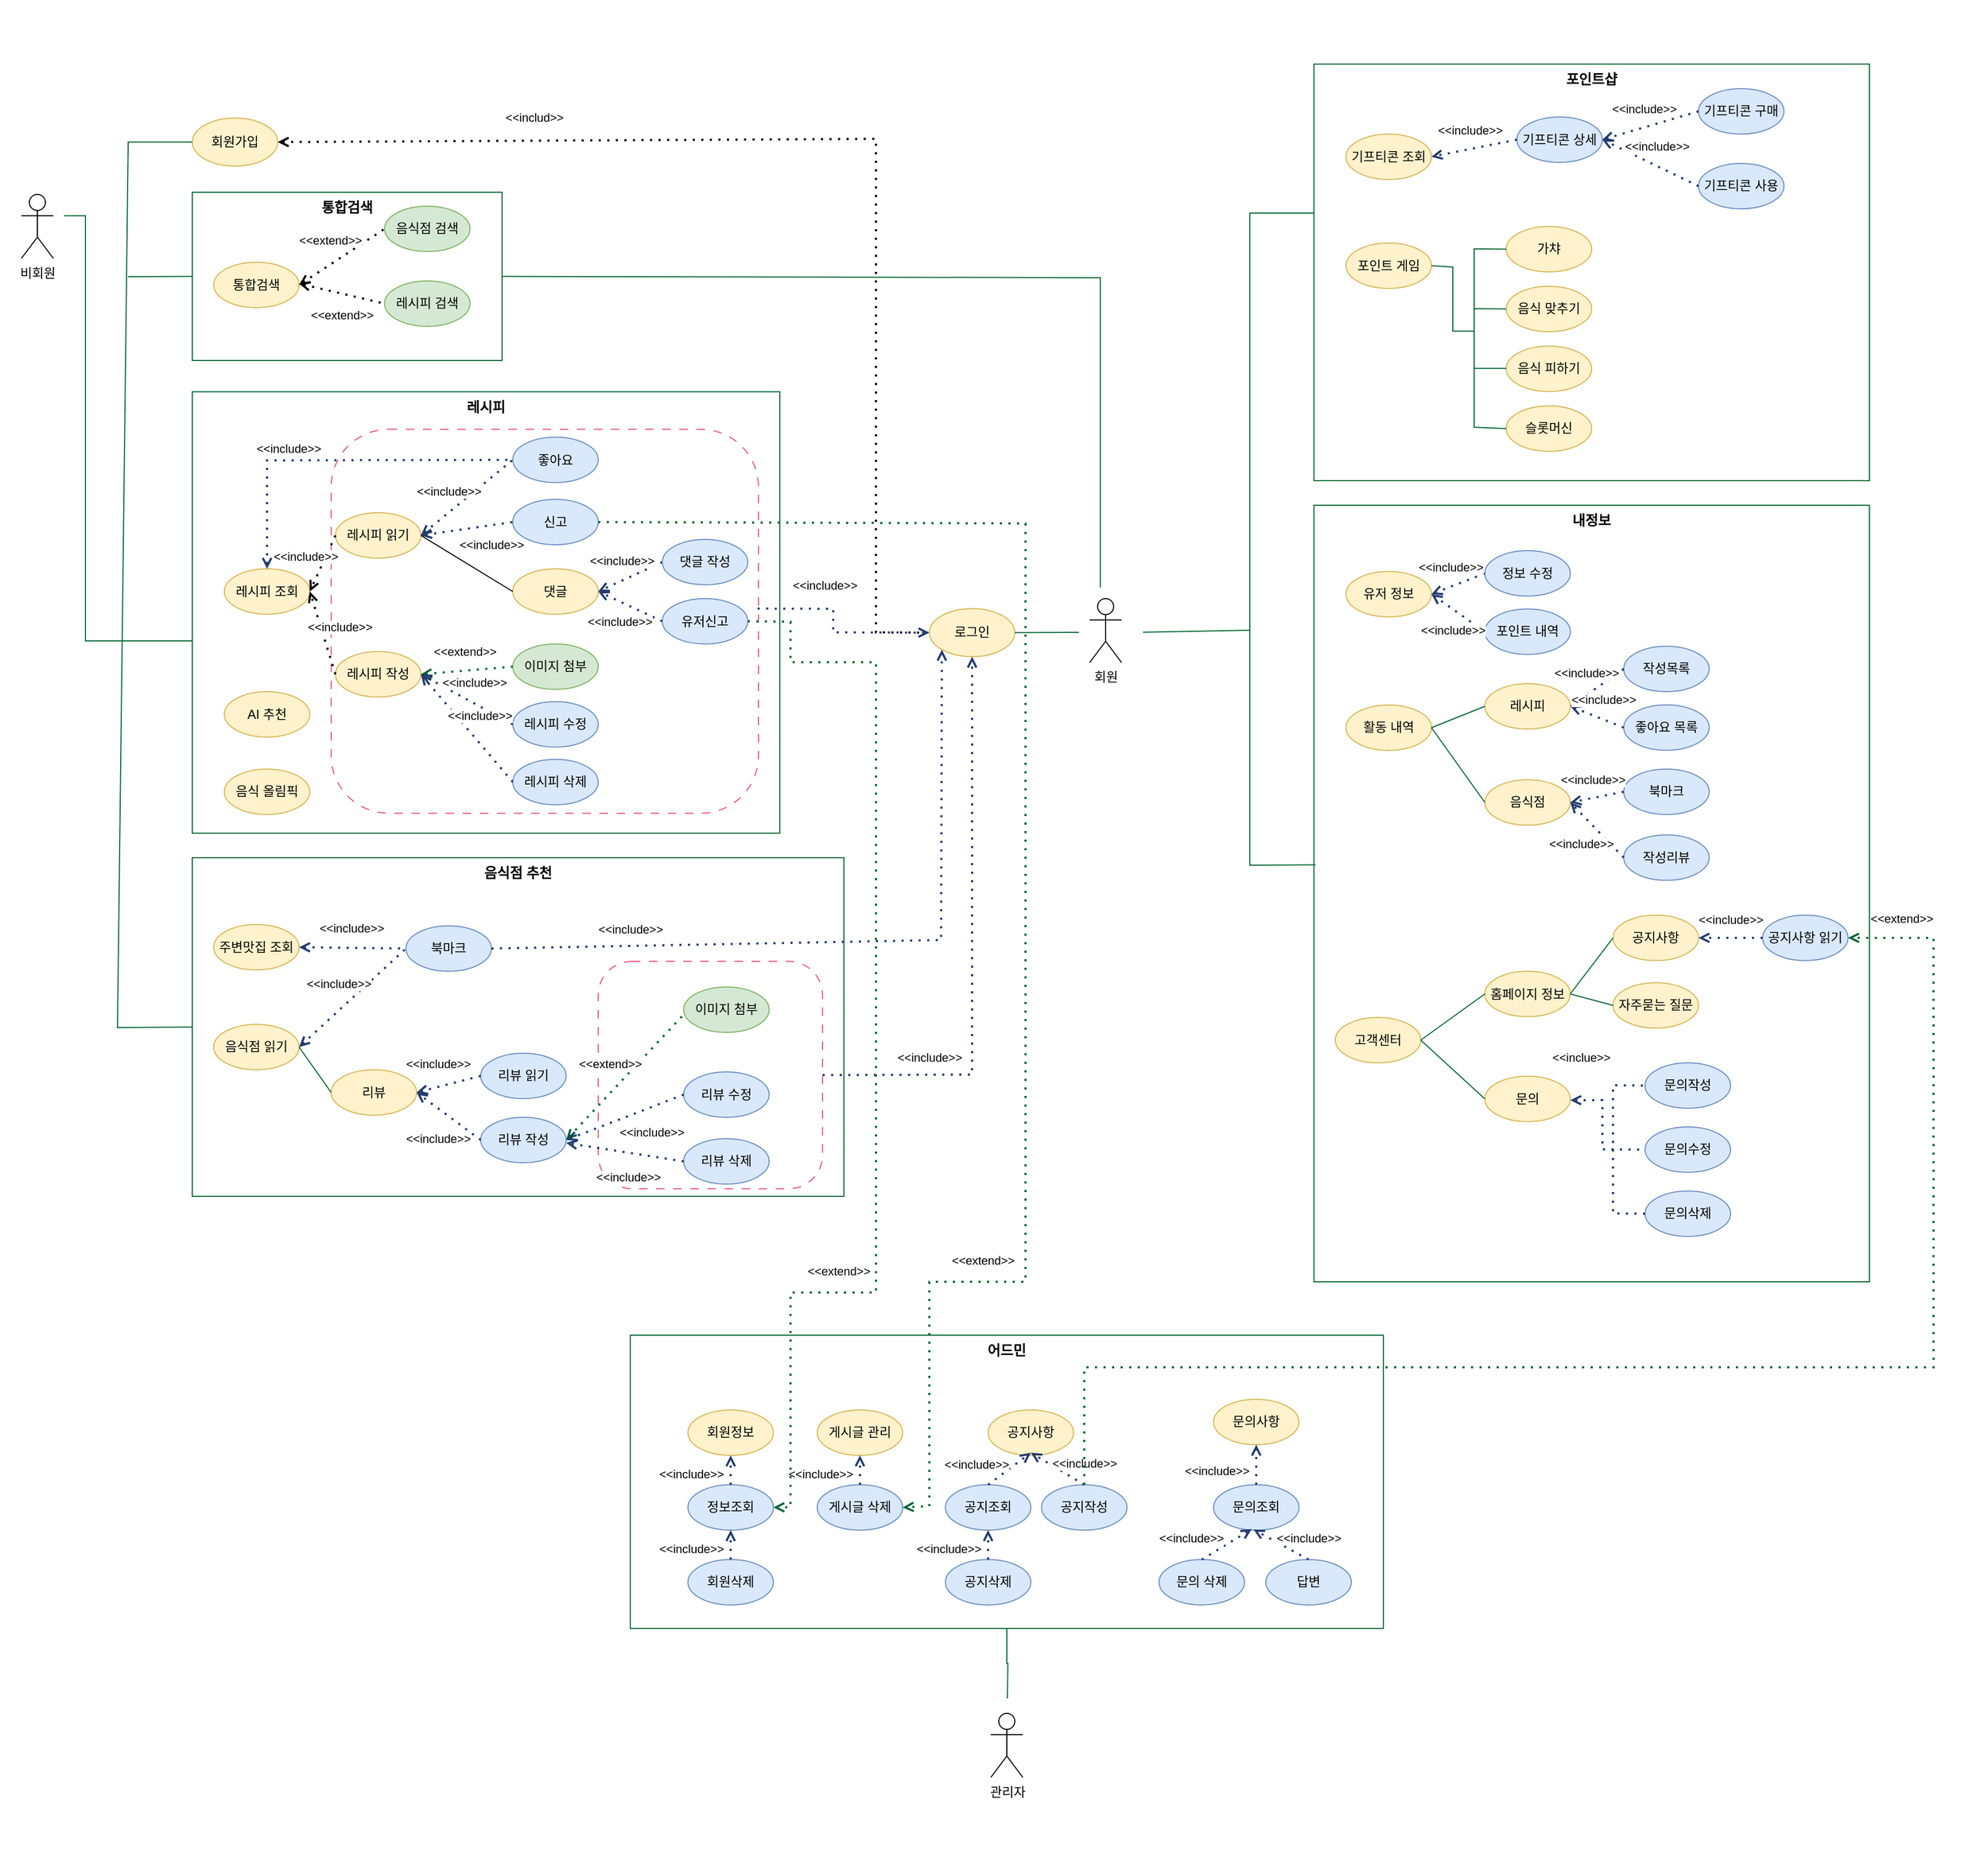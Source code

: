 <mxfile version="24.7.7">
  <diagram id="C5RBs43oDa-KdzZeNtuy" name="Page-1">
    <mxGraphModel dx="4180" dy="3562" grid="1" gridSize="10" guides="1" tooltips="1" connect="1" arrows="1" fold="1" page="1" pageScale="1" pageWidth="827" pageHeight="1169" math="0" shadow="0">
      <root>
        <mxCell id="WIyWlLk6GJQsqaUBKTNV-0" />
        <mxCell id="WIyWlLk6GJQsqaUBKTNV-1" parent="WIyWlLk6GJQsqaUBKTNV-0" />
        <mxCell id="xehVfJE9UMpyUodYkDcd-278" value="" style="rounded=0;whiteSpace=wrap;html=1;strokeColor=none;" vertex="1" parent="WIyWlLk6GJQsqaUBKTNV-1">
          <mxGeometry x="40" y="-1130" width="1860" height="1730" as="geometry" />
        </mxCell>
        <mxCell id="xehVfJE9UMpyUodYkDcd-93" value="내정보" style="rounded=0;whiteSpace=wrap;html=1;fontSize=13;verticalAlign=top;fontStyle=1;strokeColor=#006633;" vertex="1" parent="WIyWlLk6GJQsqaUBKTNV-1">
          <mxGeometry x="1270" y="-657" width="520" height="727" as="geometry" />
        </mxCell>
        <mxCell id="xehVfJE9UMpyUodYkDcd-84" value="포인트샵" style="rounded=0;whiteSpace=wrap;html=1;fontSize=13;verticalAlign=top;fontStyle=1;strokeColor=#006633;" vertex="1" parent="WIyWlLk6GJQsqaUBKTNV-1">
          <mxGeometry x="1270" y="-1070" width="520" height="390" as="geometry" />
        </mxCell>
        <mxCell id="xehVfJE9UMpyUodYkDcd-76" value="음식점 추천" style="rounded=0;whiteSpace=wrap;html=1;fontSize=13;verticalAlign=top;fontStyle=1;strokeColor=#006633;" vertex="1" parent="WIyWlLk6GJQsqaUBKTNV-1">
          <mxGeometry x="220" y="-327" width="610" height="317" as="geometry" />
        </mxCell>
        <mxCell id="xehVfJE9UMpyUodYkDcd-74" value="레시피" style="rounded=0;whiteSpace=wrap;html=1;fontSize=13;verticalAlign=top;fontStyle=1;strokeColor=#006633;" vertex="1" parent="WIyWlLk6GJQsqaUBKTNV-1">
          <mxGeometry x="220" y="-763.25" width="550" height="413.25" as="geometry" />
        </mxCell>
        <mxCell id="xehVfJE9UMpyUodYkDcd-235" value="" style="rounded=1;whiteSpace=wrap;html=1;fontSize=10;strokeColor=#EB517E;dashed=1;dashPattern=8 8;" vertex="1" parent="WIyWlLk6GJQsqaUBKTNV-1">
          <mxGeometry x="600" y="-230" width="210" height="212.88" as="geometry" />
        </mxCell>
        <mxCell id="xehVfJE9UMpyUodYkDcd-73" value="통합검색" style="rounded=0;whiteSpace=wrap;html=1;fontSize=13;verticalAlign=top;fontStyle=1;strokeColor=#006633;" vertex="1" parent="WIyWlLk6GJQsqaUBKTNV-1">
          <mxGeometry x="220" y="-950" width="290" height="157.5" as="geometry" />
        </mxCell>
        <mxCell id="xehVfJE9UMpyUodYkDcd-0" value="비회원" style="shape=umlActor;verticalLabelPosition=bottom;verticalAlign=top;html=1;outlineConnect=0;" vertex="1" parent="WIyWlLk6GJQsqaUBKTNV-1">
          <mxGeometry x="60" y="-948" width="30" height="60" as="geometry" />
        </mxCell>
        <mxCell id="xehVfJE9UMpyUodYkDcd-230" value="" style="rounded=1;whiteSpace=wrap;html=1;fontSize=10;strokeColor=#EB517E;dashed=1;dashPattern=8 8;" vertex="1" parent="WIyWlLk6GJQsqaUBKTNV-1">
          <mxGeometry x="350" y="-728.12" width="400" height="359.5" as="geometry" />
        </mxCell>
        <mxCell id="xehVfJE9UMpyUodYkDcd-4" value="회원" style="shape=umlActor;verticalLabelPosition=bottom;verticalAlign=top;html=1;outlineConnect=0;" vertex="1" parent="WIyWlLk6GJQsqaUBKTNV-1">
          <mxGeometry x="1060" y="-569.62" width="30" height="60" as="geometry" />
        </mxCell>
        <mxCell id="xehVfJE9UMpyUodYkDcd-5" value="관리자" style="shape=umlActor;verticalLabelPosition=bottom;verticalAlign=top;html=1;outlineConnect=0;" vertex="1" parent="WIyWlLk6GJQsqaUBKTNV-1">
          <mxGeometry x="967.5" y="474" width="30" height="60" as="geometry" />
        </mxCell>
        <mxCell id="xehVfJE9UMpyUodYkDcd-7" value="&lt;div style=&quot;&quot;&gt;&lt;span style=&quot;background-color: initial;&quot;&gt;회원가입&lt;/span&gt;&lt;/div&gt;" style="ellipse;whiteSpace=wrap;html=1;verticalAlign=middle;align=center;fillColor=#fff2cc;strokeColor=#d6b656;" vertex="1" parent="WIyWlLk6GJQsqaUBKTNV-1">
          <mxGeometry x="220" y="-1019.5" width="80" height="45" as="geometry" />
        </mxCell>
        <mxCell id="xehVfJE9UMpyUodYkDcd-10" value="고객센터" style="ellipse;whiteSpace=wrap;html=1;fillColor=#fff2cc;strokeColor=#d6b656;" vertex="1" parent="WIyWlLk6GJQsqaUBKTNV-1">
          <mxGeometry x="1290" y="-177.5" width="80" height="42.5" as="geometry" />
        </mxCell>
        <mxCell id="xehVfJE9UMpyUodYkDcd-11" value="통합검색" style="ellipse;whiteSpace=wrap;html=1;fillColor=#fff2cc;strokeColor=#d6b656;" vertex="1" parent="WIyWlLk6GJQsqaUBKTNV-1">
          <mxGeometry x="240" y="-884.5" width="80" height="42.5" as="geometry" />
        </mxCell>
        <mxCell id="xehVfJE9UMpyUodYkDcd-12" value="레시피 조회" style="ellipse;whiteSpace=wrap;html=1;fillColor=#fff2cc;strokeColor=#d6b656;" vertex="1" parent="WIyWlLk6GJQsqaUBKTNV-1">
          <mxGeometry x="250" y="-597.5" width="80" height="42.5" as="geometry" />
        </mxCell>
        <mxCell id="xehVfJE9UMpyUodYkDcd-13" value="주변맛집 조회" style="ellipse;whiteSpace=wrap;html=1;fillColor=#fff2cc;strokeColor=#d6b656;" vertex="1" parent="WIyWlLk6GJQsqaUBKTNV-1">
          <mxGeometry x="240" y="-264.5" width="80" height="42.5" as="geometry" />
        </mxCell>
        <mxCell id="xehVfJE9UMpyUodYkDcd-14" value="음식점 읽기" style="ellipse;whiteSpace=wrap;html=1;fillColor=#fff2cc;strokeColor=#d6b656;" vertex="1" parent="WIyWlLk6GJQsqaUBKTNV-1">
          <mxGeometry x="240" y="-171" width="80" height="42.5" as="geometry" />
        </mxCell>
        <mxCell id="xehVfJE9UMpyUodYkDcd-15" value="리뷰 작성" style="ellipse;whiteSpace=wrap;html=1;fillColor=#dae8fc;strokeColor=#6c8ebf;" vertex="1" parent="WIyWlLk6GJQsqaUBKTNV-1">
          <mxGeometry x="490" y="-84" width="80" height="42.5" as="geometry" />
        </mxCell>
        <mxCell id="xehVfJE9UMpyUodYkDcd-16" value="유저 정보" style="ellipse;whiteSpace=wrap;html=1;fillColor=#fff2cc;strokeColor=#d6b656;" vertex="1" parent="WIyWlLk6GJQsqaUBKTNV-1">
          <mxGeometry x="1300" y="-595" width="80" height="42.5" as="geometry" />
        </mxCell>
        <mxCell id="xehVfJE9UMpyUodYkDcd-17" value="문의" style="ellipse;whiteSpace=wrap;html=1;fillColor=#fff2cc;strokeColor=#d6b656;" vertex="1" parent="WIyWlLk6GJQsqaUBKTNV-1">
          <mxGeometry x="1430" y="-122.5" width="80" height="42.5" as="geometry" />
        </mxCell>
        <mxCell id="xehVfJE9UMpyUodYkDcd-21" value="레시피 검색" style="ellipse;whiteSpace=wrap;html=1;fillColor=#d5e8d4;strokeColor=#82b366;" vertex="1" parent="WIyWlLk6GJQsqaUBKTNV-1">
          <mxGeometry x="400" y="-867" width="80" height="42.5" as="geometry" />
        </mxCell>
        <mxCell id="xehVfJE9UMpyUodYkDcd-22" value="음식점 검색&lt;span style=&quot;color: rgba(0, 0, 0, 0); font-family: monospace; font-size: 0px; text-align: start; text-wrap: nowrap;&quot;&gt;%3CmxGraphModel%3E%3Croot%3E%3CmxCell%20id%3D%220%22%2F%3E%3CmxCell%20id%3D%221%22%20parent%3D%220%22%2F%3E%3CmxCell%20id%3D%222%22%20value%3D%22%ED%86%B5%ED%95%A9%EA%B2%80%EC%83%89%22%20style%3D%22ellipse%3BwhiteSpace%3Dwrap%3Bhtml%3D1%3B%22%20vertex%3D%221%22%20parent%3D%221%22%3E%3CmxGeometry%20x%3D%22350%22%20y%3D%22690%22%20width%3D%2280%22%20height%3D%2242.5%22%20as%3D%22geometry%22%2F%3E%3C%2FmxCell%3E%3C%2Froot%3E%3C%2FmxGraphModel%3E&lt;/span&gt;" style="ellipse;whiteSpace=wrap;html=1;fillColor=#d5e8d4;strokeColor=#82b366;" vertex="1" parent="WIyWlLk6GJQsqaUBKTNV-1">
          <mxGeometry x="400" y="-937" width="80" height="42.5" as="geometry" />
        </mxCell>
        <mxCell id="xehVfJE9UMpyUodYkDcd-23" value="&amp;lt;&amp;lt;extend&amp;gt;&amp;gt;" style="endArrow=none;dashed=1;html=1;dashPattern=1 3;strokeWidth=2;rounded=0;entryX=0;entryY=0.5;entryDx=0;entryDy=0;exitX=1;exitY=0.5;exitDx=0;exitDy=0;startArrow=open;startFill=0;verticalAlign=middle;" edge="1" parent="WIyWlLk6GJQsqaUBKTNV-1" source="xehVfJE9UMpyUodYkDcd-11" target="xehVfJE9UMpyUodYkDcd-22">
          <mxGeometry x="0.003" y="18" width="50" height="50" relative="1" as="geometry">
            <mxPoint x="230" y="-734.5" as="sourcePoint" />
            <mxPoint x="280" y="-784.5" as="targetPoint" />
            <mxPoint x="-1" as="offset" />
          </mxGeometry>
        </mxCell>
        <mxCell id="xehVfJE9UMpyUodYkDcd-24" value="&amp;lt;&amp;lt;extend&amp;gt;&amp;gt;" style="endArrow=none;dashed=1;html=1;dashPattern=1 3;strokeWidth=2;rounded=0;entryX=0;entryY=0.5;entryDx=0;entryDy=0;startArrow=open;startFill=0;verticalAlign=middle;" edge="1" parent="WIyWlLk6GJQsqaUBKTNV-1" target="xehVfJE9UMpyUodYkDcd-21">
          <mxGeometry x="0.112" y="-20" width="50" height="50" relative="1" as="geometry">
            <mxPoint x="320" y="-864.5" as="sourcePoint" />
            <mxPoint x="410" y="-905.5" as="targetPoint" />
            <mxPoint as="offset" />
          </mxGeometry>
        </mxCell>
        <mxCell id="xehVfJE9UMpyUodYkDcd-25" value="레시피 읽기" style="ellipse;whiteSpace=wrap;html=1;flipV=1;fillColor=#fff2cc;strokeColor=#d6b656;" vertex="1" parent="WIyWlLk6GJQsqaUBKTNV-1">
          <mxGeometry x="354" y="-650" width="80" height="42.5" as="geometry" />
        </mxCell>
        <mxCell id="xehVfJE9UMpyUodYkDcd-26" value="레시피 작성" style="ellipse;whiteSpace=wrap;html=1;flipV=1;fillColor=#fff2cc;strokeColor=#d6b656;" vertex="1" parent="WIyWlLk6GJQsqaUBKTNV-1">
          <mxGeometry x="354" y="-520" width="80" height="42.5" as="geometry" />
        </mxCell>
        <mxCell id="xehVfJE9UMpyUodYkDcd-78" value="좋아요" style="ellipse;whiteSpace=wrap;html=1;fillColor=#dae8fc;strokeColor=#6c8ebf;" vertex="1" parent="WIyWlLk6GJQsqaUBKTNV-1">
          <mxGeometry x="520" y="-720.75" width="80" height="42.5" as="geometry" />
        </mxCell>
        <mxCell id="xehVfJE9UMpyUodYkDcd-80" value="&amp;lt;&amp;lt;include&amp;gt;&amp;gt;" style="endArrow=none;dashed=1;html=1;dashPattern=1 3;strokeWidth=2;rounded=0;exitX=1;exitY=0.5;exitDx=0;exitDy=0;startArrow=open;startFill=0;verticalAlign=middle;entryX=0;entryY=0.5;entryDx=0;entryDy=0;strokeColor=#233B6F;" edge="1" parent="WIyWlLk6GJQsqaUBKTNV-1" source="xehVfJE9UMpyUodYkDcd-25" target="xehVfJE9UMpyUodYkDcd-78">
          <mxGeometry x="-0.169" y="15" width="50" height="50" relative="1" as="geometry">
            <mxPoint x="460" y="-889.25" as="sourcePoint" />
            <mxPoint x="540" y="-813.25" as="targetPoint" />
            <mxPoint as="offset" />
          </mxGeometry>
        </mxCell>
        <mxCell id="xehVfJE9UMpyUodYkDcd-81" value="북마크" style="ellipse;whiteSpace=wrap;html=1;fillColor=#dae8fc;strokeColor=#6c8ebf;" vertex="1" parent="WIyWlLk6GJQsqaUBKTNV-1">
          <mxGeometry x="420" y="-263.25" width="80" height="42.5" as="geometry" />
        </mxCell>
        <mxCell id="xehVfJE9UMpyUodYkDcd-82" value="&amp;lt;&amp;lt;include&amp;gt;&amp;gt;" style="endArrow=none;dashed=1;html=1;dashPattern=1 3;strokeWidth=2;rounded=0;exitX=1;exitY=0.5;exitDx=0;exitDy=0;startArrow=open;startFill=0;verticalAlign=middle;entryX=0;entryY=0.5;entryDx=0;entryDy=0;strokeColor=#233B6F;" edge="1" parent="WIyWlLk6GJQsqaUBKTNV-1" source="xehVfJE9UMpyUodYkDcd-13" target="xehVfJE9UMpyUodYkDcd-81">
          <mxGeometry x="0.003" y="18" width="50" height="50" relative="1" as="geometry">
            <mxPoint x="465" y="-526" as="sourcePoint" />
            <mxPoint x="520" y="-526" as="targetPoint" />
            <mxPoint x="-1" as="offset" />
          </mxGeometry>
        </mxCell>
        <mxCell id="xehVfJE9UMpyUodYkDcd-91" value="기프티콘 조회" style="ellipse;whiteSpace=wrap;html=1;fillColor=#fff2cc;strokeColor=#d6b656;" vertex="1" parent="WIyWlLk6GJQsqaUBKTNV-1">
          <mxGeometry x="1300" y="-1004.5" width="80" height="42.5" as="geometry" />
        </mxCell>
        <mxCell id="xehVfJE9UMpyUodYkDcd-92" value="AI 추천" style="ellipse;whiteSpace=wrap;html=1;fillColor=#fff2cc;strokeColor=#d6b656;" vertex="1" parent="WIyWlLk6GJQsqaUBKTNV-1">
          <mxGeometry x="250" y="-482.5" width="80" height="42.5" as="geometry" />
        </mxCell>
        <mxCell id="xehVfJE9UMpyUodYkDcd-247" style="edgeStyle=orthogonalEdgeStyle;rounded=0;orthogonalLoop=1;jettySize=auto;html=1;exitX=0.5;exitY=1;exitDx=0;exitDy=0;strokeColor=#006633;endArrow=none;endFill=0;" edge="1" parent="WIyWlLk6GJQsqaUBKTNV-1" source="xehVfJE9UMpyUodYkDcd-95">
          <mxGeometry relative="1" as="geometry">
            <mxPoint x="983" y="460" as="targetPoint" />
          </mxGeometry>
        </mxCell>
        <mxCell id="xehVfJE9UMpyUodYkDcd-95" value="어드민" style="rounded=0;whiteSpace=wrap;html=1;fontSize=13;verticalAlign=top;fontStyle=1;strokeColor=#006633;" vertex="1" parent="WIyWlLk6GJQsqaUBKTNV-1">
          <mxGeometry x="630" y="120" width="705" height="274.5" as="geometry" />
        </mxCell>
        <mxCell id="xehVfJE9UMpyUodYkDcd-96" value="신고" style="ellipse;whiteSpace=wrap;html=1;fillColor=#dae8fc;strokeColor=#6c8ebf;" vertex="1" parent="WIyWlLk6GJQsqaUBKTNV-1">
          <mxGeometry x="520" y="-662.5" width="80" height="42.5" as="geometry" />
        </mxCell>
        <mxCell id="xehVfJE9UMpyUodYkDcd-98" value="&amp;lt;&amp;lt;include&amp;gt;&amp;gt;" style="endArrow=none;dashed=1;html=1;dashPattern=1 3;strokeWidth=2;rounded=0;startArrow=open;startFill=0;verticalAlign=middle;entryX=0;entryY=0.5;entryDx=0;entryDy=0;exitX=1;exitY=0.5;exitDx=0;exitDy=0;strokeColor=#233B6F;" edge="1" parent="WIyWlLk6GJQsqaUBKTNV-1" source="xehVfJE9UMpyUodYkDcd-25" target="xehVfJE9UMpyUodYkDcd-96">
          <mxGeometry x="0.474" y="-18" width="50" height="50" relative="1" as="geometry">
            <mxPoint x="480" y="-743.25" as="sourcePoint" />
            <mxPoint x="570" y="-747.25" as="targetPoint" />
            <mxPoint as="offset" />
          </mxGeometry>
        </mxCell>
        <mxCell id="xehVfJE9UMpyUodYkDcd-99" value="레시피 수정" style="ellipse;whiteSpace=wrap;html=1;flipV=0;fillColor=#dae8fc;strokeColor=#6c8ebf;" vertex="1" parent="WIyWlLk6GJQsqaUBKTNV-1">
          <mxGeometry x="520" y="-473.12" width="80" height="42.5" as="geometry" />
        </mxCell>
        <mxCell id="xehVfJE9UMpyUodYkDcd-100" value="댓글" style="ellipse;whiteSpace=wrap;html=1;fillColor=#fff2cc;strokeColor=#d6b656;" vertex="1" parent="WIyWlLk6GJQsqaUBKTNV-1">
          <mxGeometry x="520" y="-597.5" width="80" height="42.5" as="geometry" />
        </mxCell>
        <mxCell id="xehVfJE9UMpyUodYkDcd-101" value="&amp;lt;&amp;lt;include&amp;gt;&amp;gt;" style="endArrow=open;dashed=1;html=1;dashPattern=1 3;strokeWidth=2;rounded=0;entryX=1;entryY=0.5;entryDx=0;entryDy=0;startArrow=none;startFill=0;verticalAlign=middle;exitX=0;exitY=0.5;exitDx=0;exitDy=0;endFill=0;strokeColor=#233B6F;" edge="1" parent="WIyWlLk6GJQsqaUBKTNV-1" source="xehVfJE9UMpyUodYkDcd-105" target="xehVfJE9UMpyUodYkDcd-100">
          <mxGeometry x="0.019" y="-17" width="50" height="50" relative="1" as="geometry">
            <mxPoint x="905.0" y="-620.0" as="sourcePoint" />
            <mxPoint x="820.0" y="-727.5" as="targetPoint" />
            <mxPoint as="offset" />
          </mxGeometry>
        </mxCell>
        <mxCell id="xehVfJE9UMpyUodYkDcd-102" value="유저신고" style="ellipse;whiteSpace=wrap;html=1;fillColor=#dae8fc;strokeColor=#6c8ebf;" vertex="1" parent="WIyWlLk6GJQsqaUBKTNV-1">
          <mxGeometry x="660" y="-569.62" width="80" height="42.5" as="geometry" />
        </mxCell>
        <mxCell id="xehVfJE9UMpyUodYkDcd-104" value="" style="endArrow=none;html=1;rounded=0;entryX=1;entryY=0.5;entryDx=0;entryDy=0;exitX=0;exitY=0.5;exitDx=0;exitDy=0;" edge="1" parent="WIyWlLk6GJQsqaUBKTNV-1" source="xehVfJE9UMpyUodYkDcd-100" target="xehVfJE9UMpyUodYkDcd-25">
          <mxGeometry width="50" height="50" relative="1" as="geometry">
            <mxPoint x="610" y="-673.25" as="sourcePoint" />
            <mxPoint x="660" y="-723.25" as="targetPoint" />
          </mxGeometry>
        </mxCell>
        <mxCell id="xehVfJE9UMpyUodYkDcd-105" value="댓글 작성" style="ellipse;whiteSpace=wrap;html=1;fillColor=#dae8fc;strokeColor=#6c8ebf;" vertex="1" parent="WIyWlLk6GJQsqaUBKTNV-1">
          <mxGeometry x="660" y="-625" width="80" height="42.5" as="geometry" />
        </mxCell>
        <mxCell id="xehVfJE9UMpyUodYkDcd-106" value="&amp;lt;&amp;lt;include&amp;gt;&amp;gt;" style="endArrow=open;dashed=1;html=1;dashPattern=1 3;strokeWidth=2;rounded=0;entryX=1;entryY=0.5;entryDx=0;entryDy=0;startArrow=none;startFill=0;verticalAlign=middle;exitX=0;exitY=0.5;exitDx=0;exitDy=0;endFill=0;strokeColor=#233B6F;" edge="1" parent="WIyWlLk6GJQsqaUBKTNV-1" source="xehVfJE9UMpyUodYkDcd-102" target="xehVfJE9UMpyUodYkDcd-100">
          <mxGeometry x="0.097" y="17" width="50" height="50" relative="1" as="geometry">
            <mxPoint x="690" y="-594" as="sourcePoint" />
            <mxPoint x="650" y="-566" as="targetPoint" />
            <mxPoint as="offset" />
          </mxGeometry>
        </mxCell>
        <mxCell id="xehVfJE9UMpyUodYkDcd-108" value="리뷰" style="ellipse;whiteSpace=wrap;html=1;fillColor=#fff2cc;strokeColor=#d6b656;" vertex="1" parent="WIyWlLk6GJQsqaUBKTNV-1">
          <mxGeometry x="350" y="-128.5" width="80" height="42.5" as="geometry" />
        </mxCell>
        <mxCell id="xehVfJE9UMpyUodYkDcd-109" value="리뷰 수정" style="ellipse;whiteSpace=wrap;html=1;fillColor=#dae8fc;strokeColor=#6c8ebf;" vertex="1" parent="WIyWlLk6GJQsqaUBKTNV-1">
          <mxGeometry x="680" y="-126.5" width="80" height="42.5" as="geometry" />
        </mxCell>
        <mxCell id="xehVfJE9UMpyUodYkDcd-110" value="리뷰 읽기" style="ellipse;whiteSpace=wrap;html=1;fillColor=#dae8fc;strokeColor=#6c8ebf;" vertex="1" parent="WIyWlLk6GJQsqaUBKTNV-1">
          <mxGeometry x="490" y="-144" width="80" height="42.5" as="geometry" />
        </mxCell>
        <mxCell id="xehVfJE9UMpyUodYkDcd-111" value="레시피 삭제" style="ellipse;whiteSpace=wrap;html=1;flipV=0;fillColor=#dae8fc;strokeColor=#6c8ebf;" vertex="1" parent="WIyWlLk6GJQsqaUBKTNV-1">
          <mxGeometry x="520" y="-419.12" width="80" height="42.5" as="geometry" />
        </mxCell>
        <mxCell id="xehVfJE9UMpyUodYkDcd-112" value="&amp;lt;&amp;lt;include&amp;gt;&amp;gt;" style="endArrow=none;dashed=1;html=1;dashPattern=1 3;strokeWidth=2;rounded=0;exitX=1;exitY=0.5;exitDx=0;exitDy=0;startArrow=open;startFill=0;verticalAlign=middle;entryX=0;entryY=0.5;entryDx=0;entryDy=0;strokeColor=#233B6F;" edge="1" parent="WIyWlLk6GJQsqaUBKTNV-1" source="xehVfJE9UMpyUodYkDcd-14" target="xehVfJE9UMpyUodYkDcd-81">
          <mxGeometry x="0.003" y="18" width="50" height="50" relative="1" as="geometry">
            <mxPoint x="330" y="-233" as="sourcePoint" />
            <mxPoint x="490" y="-231" as="targetPoint" />
            <mxPoint x="-1" as="offset" />
          </mxGeometry>
        </mxCell>
        <mxCell id="xehVfJE9UMpyUodYkDcd-113" value="" style="endArrow=none;html=1;rounded=0;entryX=1;entryY=0.5;entryDx=0;entryDy=0;exitX=0;exitY=0.5;exitDx=0;exitDy=0;strokeColor=#006633;" edge="1" parent="WIyWlLk6GJQsqaUBKTNV-1" source="xehVfJE9UMpyUodYkDcd-108" target="xehVfJE9UMpyUodYkDcd-14">
          <mxGeometry width="50" height="50" relative="1" as="geometry">
            <mxPoint x="550" y="-610" as="sourcePoint" />
            <mxPoint x="465" y="-696" as="targetPoint" />
          </mxGeometry>
        </mxCell>
        <mxCell id="xehVfJE9UMpyUodYkDcd-115" value="리뷰 삭제" style="ellipse;whiteSpace=wrap;html=1;fillColor=#dae8fc;strokeColor=#6c8ebf;" vertex="1" parent="WIyWlLk6GJQsqaUBKTNV-1">
          <mxGeometry x="680" y="-64" width="80" height="42.5" as="geometry" />
        </mxCell>
        <mxCell id="xehVfJE9UMpyUodYkDcd-129" value="기프티콘 상세" style="ellipse;whiteSpace=wrap;html=1;fillColor=#dae8fc;strokeColor=#6c8ebf;" vertex="1" parent="WIyWlLk6GJQsqaUBKTNV-1">
          <mxGeometry x="1460" y="-1020.5" width="80" height="42.5" as="geometry" />
        </mxCell>
        <mxCell id="xehVfJE9UMpyUodYkDcd-130" value="기프티콘 구매" style="ellipse;whiteSpace=wrap;html=1;fillColor=#dae8fc;strokeColor=#6c8ebf;" vertex="1" parent="WIyWlLk6GJQsqaUBKTNV-1">
          <mxGeometry x="1630" y="-1047" width="80" height="42.5" as="geometry" />
        </mxCell>
        <mxCell id="xehVfJE9UMpyUodYkDcd-131" value="기프티콘 사용" style="ellipse;whiteSpace=wrap;html=1;fillColor=#dae8fc;strokeColor=#6c8ebf;" vertex="1" parent="WIyWlLk6GJQsqaUBKTNV-1">
          <mxGeometry x="1630" y="-977" width="80" height="42.5" as="geometry" />
        </mxCell>
        <mxCell id="xehVfJE9UMpyUodYkDcd-132" value="포인트 게임" style="ellipse;whiteSpace=wrap;html=1;fillColor=#fff2cc;strokeColor=#d6b656;" vertex="1" parent="WIyWlLk6GJQsqaUBKTNV-1">
          <mxGeometry x="1300" y="-902.5" width="80" height="42.5" as="geometry" />
        </mxCell>
        <mxCell id="xehVfJE9UMpyUodYkDcd-133" value="가챠" style="ellipse;whiteSpace=wrap;html=1;fillColor=#fff2cc;strokeColor=#d6b656;" vertex="1" parent="WIyWlLk6GJQsqaUBKTNV-1">
          <mxGeometry x="1450" y="-918" width="80" height="42.5" as="geometry" />
        </mxCell>
        <mxCell id="xehVfJE9UMpyUodYkDcd-135" value="음식 맞추기" style="ellipse;whiteSpace=wrap;html=1;fillColor=#fff2cc;strokeColor=#d6b656;" vertex="1" parent="WIyWlLk6GJQsqaUBKTNV-1">
          <mxGeometry x="1450" y="-862" width="80" height="42.5" as="geometry" />
        </mxCell>
        <mxCell id="xehVfJE9UMpyUodYkDcd-137" value="음식 피하기" style="ellipse;whiteSpace=wrap;html=1;fillColor=#fff2cc;strokeColor=#d6b656;" vertex="1" parent="WIyWlLk6GJQsqaUBKTNV-1">
          <mxGeometry x="1450" y="-806" width="80" height="42.5" as="geometry" />
        </mxCell>
        <mxCell id="xehVfJE9UMpyUodYkDcd-138" value="슬롯머신" style="ellipse;whiteSpace=wrap;html=1;fillColor=#fff2cc;strokeColor=#d6b656;" vertex="1" parent="WIyWlLk6GJQsqaUBKTNV-1">
          <mxGeometry x="1450" y="-750" width="80" height="42.5" as="geometry" />
        </mxCell>
        <mxCell id="xehVfJE9UMpyUodYkDcd-139" value="&amp;lt;&amp;lt;include&amp;gt;&amp;gt;" style="endArrow=open;dashed=1;html=1;dashPattern=1 3;strokeWidth=2;rounded=0;entryX=1;entryY=0.5;entryDx=0;entryDy=0;startArrow=none;startFill=0;verticalAlign=middle;exitX=0;exitY=0.5;exitDx=0;exitDy=0;endFill=0;strokeColor=#233B6F;" edge="1" parent="WIyWlLk6GJQsqaUBKTNV-1" source="xehVfJE9UMpyUodYkDcd-130" target="xehVfJE9UMpyUodYkDcd-129">
          <mxGeometry x="0.019" y="-17" width="50" height="50" relative="1" as="geometry">
            <mxPoint x="1560" y="-1020.5" as="sourcePoint" />
            <mxPoint x="1500" y="-993.5" as="targetPoint" />
            <mxPoint as="offset" />
          </mxGeometry>
        </mxCell>
        <mxCell id="xehVfJE9UMpyUodYkDcd-140" value="&amp;lt;&amp;lt;include&amp;gt;&amp;gt;" style="endArrow=open;dashed=1;html=1;dashPattern=1 3;strokeWidth=2;rounded=0;entryX=1;entryY=0.5;entryDx=0;entryDy=0;startArrow=none;startFill=0;verticalAlign=middle;exitX=0;exitY=0.5;exitDx=0;exitDy=0;endFill=0;strokeColor=#233B6F;" edge="1" parent="WIyWlLk6GJQsqaUBKTNV-1" source="xehVfJE9UMpyUodYkDcd-131" target="xehVfJE9UMpyUodYkDcd-129">
          <mxGeometry x="0.019" y="-17" width="50" height="50" relative="1" as="geometry">
            <mxPoint x="1540" y="-1016" as="sourcePoint" />
            <mxPoint x="1500" y="-989" as="targetPoint" />
            <mxPoint as="offset" />
          </mxGeometry>
        </mxCell>
        <mxCell id="xehVfJE9UMpyUodYkDcd-141" value="&amp;lt;&amp;lt;include&amp;gt;&amp;gt;" style="endArrow=open;dashed=1;html=1;dashPattern=1 3;strokeWidth=2;rounded=0;entryX=1;entryY=0.5;entryDx=0;entryDy=0;startArrow=none;startFill=0;verticalAlign=middle;exitX=0;exitY=0.5;exitDx=0;exitDy=0;endFill=0;strokeColor=#233B6F;" edge="1" parent="WIyWlLk6GJQsqaUBKTNV-1" source="xehVfJE9UMpyUodYkDcd-129" target="xehVfJE9UMpyUodYkDcd-91">
          <mxGeometry x="0.019" y="-17" width="50" height="50" relative="1" as="geometry">
            <mxPoint x="1550" y="-1016" as="sourcePoint" />
            <mxPoint x="1500" y="-989" as="targetPoint" />
            <mxPoint as="offset" />
          </mxGeometry>
        </mxCell>
        <mxCell id="xehVfJE9UMpyUodYkDcd-142" value="" style="endArrow=none;html=1;rounded=0;entryX=0;entryY=0.5;entryDx=0;entryDy=0;exitX=0;exitY=0.5;exitDx=0;exitDy=0;strokeColor=#006633;" edge="1" parent="WIyWlLk6GJQsqaUBKTNV-1" source="xehVfJE9UMpyUodYkDcd-138" target="xehVfJE9UMpyUodYkDcd-133">
          <mxGeometry width="50" height="50" relative="1" as="geometry">
            <mxPoint x="1330" y="-730" as="sourcePoint" />
            <mxPoint x="1380" y="-780" as="targetPoint" />
            <Array as="points">
              <mxPoint x="1420" y="-730" />
              <mxPoint x="1420" y="-897" />
            </Array>
          </mxGeometry>
        </mxCell>
        <mxCell id="xehVfJE9UMpyUodYkDcd-143" value="" style="endArrow=none;html=1;rounded=0;entryX=0;entryY=0.5;entryDx=0;entryDy=0;strokeColor=#006633;" edge="1" parent="WIyWlLk6GJQsqaUBKTNV-1" target="xehVfJE9UMpyUodYkDcd-135">
          <mxGeometry width="50" height="50" relative="1" as="geometry">
            <mxPoint x="1420" y="-841" as="sourcePoint" />
            <mxPoint x="1400" y="-810" as="targetPoint" />
          </mxGeometry>
        </mxCell>
        <mxCell id="xehVfJE9UMpyUodYkDcd-144" value="" style="endArrow=none;html=1;rounded=0;entryX=0;entryY=0.5;entryDx=0;entryDy=0;strokeColor=#006633;" edge="1" parent="WIyWlLk6GJQsqaUBKTNV-1">
          <mxGeometry width="50" height="50" relative="1" as="geometry">
            <mxPoint x="1420" y="-785.12" as="sourcePoint" />
            <mxPoint x="1450" y="-785.12" as="targetPoint" />
          </mxGeometry>
        </mxCell>
        <mxCell id="xehVfJE9UMpyUodYkDcd-146" value="" style="endArrow=none;html=1;rounded=0;exitX=1;exitY=0.5;exitDx=0;exitDy=0;strokeColor=#006633;" edge="1" parent="WIyWlLk6GJQsqaUBKTNV-1" source="xehVfJE9UMpyUodYkDcd-132">
          <mxGeometry width="50" height="50" relative="1" as="geometry">
            <mxPoint x="1430" y="-775.12" as="sourcePoint" />
            <mxPoint x="1420" y="-820" as="targetPoint" />
            <Array as="points">
              <mxPoint x="1400" y="-880" />
              <mxPoint x="1400" y="-820" />
            </Array>
          </mxGeometry>
        </mxCell>
        <mxCell id="xehVfJE9UMpyUodYkDcd-147" value="활동 내역" style="ellipse;whiteSpace=wrap;html=1;fillColor=#fff2cc;strokeColor=#d6b656;" vertex="1" parent="WIyWlLk6GJQsqaUBKTNV-1">
          <mxGeometry x="1300" y="-470" width="80" height="42.5" as="geometry" />
        </mxCell>
        <mxCell id="xehVfJE9UMpyUodYkDcd-148" value="정보 수정" style="ellipse;whiteSpace=wrap;html=1;fillColor=#dae8fc;strokeColor=#6c8ebf;" vertex="1" parent="WIyWlLk6GJQsqaUBKTNV-1">
          <mxGeometry x="1430" y="-614.5" width="80" height="42.5" as="geometry" />
        </mxCell>
        <mxCell id="xehVfJE9UMpyUodYkDcd-149" value="포인트 내역" style="ellipse;whiteSpace=wrap;html=1;fillColor=#dae8fc;strokeColor=#6c8ebf;" vertex="1" parent="WIyWlLk6GJQsqaUBKTNV-1">
          <mxGeometry x="1430" y="-559.88" width="80" height="42.5" as="geometry" />
        </mxCell>
        <mxCell id="xehVfJE9UMpyUodYkDcd-150" value="작성목록" style="ellipse;whiteSpace=wrap;html=1;fillColor=#dae8fc;strokeColor=#6c8ebf;" vertex="1" parent="WIyWlLk6GJQsqaUBKTNV-1">
          <mxGeometry x="1560" y="-525" width="80" height="42.5" as="geometry" />
        </mxCell>
        <mxCell id="xehVfJE9UMpyUodYkDcd-151" value="레시피" style="ellipse;whiteSpace=wrap;html=1;fillColor=#fff2cc;strokeColor=#d6b656;" vertex="1" parent="WIyWlLk6GJQsqaUBKTNV-1">
          <mxGeometry x="1430" y="-490" width="80" height="42.5" as="geometry" />
        </mxCell>
        <mxCell id="xehVfJE9UMpyUodYkDcd-152" value="좋아요 목록" style="ellipse;whiteSpace=wrap;html=1;fillColor=#dae8fc;strokeColor=#6c8ebf;" vertex="1" parent="WIyWlLk6GJQsqaUBKTNV-1">
          <mxGeometry x="1560" y="-470.12" width="80" height="42.5" as="geometry" />
        </mxCell>
        <mxCell id="xehVfJE9UMpyUodYkDcd-153" value="음식점" style="ellipse;whiteSpace=wrap;html=1;fillColor=#fff2cc;strokeColor=#d6b656;" vertex="1" parent="WIyWlLk6GJQsqaUBKTNV-1">
          <mxGeometry x="1430" y="-400" width="80" height="42.5" as="geometry" />
        </mxCell>
        <mxCell id="xehVfJE9UMpyUodYkDcd-154" value="북마크" style="ellipse;whiteSpace=wrap;html=1;fillColor=#dae8fc;strokeColor=#6c8ebf;" vertex="1" parent="WIyWlLk6GJQsqaUBKTNV-1">
          <mxGeometry x="1560" y="-410" width="80" height="42.5" as="geometry" />
        </mxCell>
        <mxCell id="xehVfJE9UMpyUodYkDcd-155" value="작성리뷰" style="ellipse;whiteSpace=wrap;html=1;fillColor=#dae8fc;strokeColor=#6c8ebf;" vertex="1" parent="WIyWlLk6GJQsqaUBKTNV-1">
          <mxGeometry x="1560" y="-348.37" width="80" height="42.5" as="geometry" />
        </mxCell>
        <mxCell id="xehVfJE9UMpyUodYkDcd-156" value="&amp;lt;&amp;lt;include&amp;gt;&amp;gt;" style="endArrow=open;dashed=1;html=1;dashPattern=1 3;strokeWidth=2;rounded=0;entryX=1;entryY=0.5;entryDx=0;entryDy=0;startArrow=none;startFill=0;verticalAlign=middle;exitX=0;exitY=0.5;exitDx=0;exitDy=0;endFill=0;strokeColor=#233B6F;" edge="1" parent="WIyWlLk6GJQsqaUBKTNV-1" source="xehVfJE9UMpyUodYkDcd-149" target="xehVfJE9UMpyUodYkDcd-16">
          <mxGeometry x="-0.171" y="16" width="50" height="50" relative="1" as="geometry">
            <mxPoint x="1440" y="-547" as="sourcePoint" />
            <mxPoint x="1390" y="-590" as="targetPoint" />
            <mxPoint as="offset" />
          </mxGeometry>
        </mxCell>
        <mxCell id="xehVfJE9UMpyUodYkDcd-157" value="&amp;lt;&amp;lt;include&amp;gt;&amp;gt;" style="endArrow=open;dashed=1;html=1;dashPattern=1 3;strokeWidth=2;rounded=0;entryX=1;entryY=0.5;entryDx=0;entryDy=0;startArrow=none;startFill=0;verticalAlign=middle;exitX=0;exitY=0.5;exitDx=0;exitDy=0;endFill=0;strokeColor=#233B6F;" edge="1" parent="WIyWlLk6GJQsqaUBKTNV-1" source="xehVfJE9UMpyUodYkDcd-148" target="xehVfJE9UMpyUodYkDcd-16">
          <mxGeometry x="0.019" y="-17" width="50" height="50" relative="1" as="geometry">
            <mxPoint x="1440" y="-529" as="sourcePoint" />
            <mxPoint x="1390" y="-564" as="targetPoint" />
            <mxPoint as="offset" />
          </mxGeometry>
        </mxCell>
        <mxCell id="xehVfJE9UMpyUodYkDcd-158" value="" style="endArrow=none;html=1;rounded=0;entryX=0;entryY=0.5;entryDx=0;entryDy=0;exitX=1;exitY=0.5;exitDx=0;exitDy=0;strokeColor=#006633;" edge="1" parent="WIyWlLk6GJQsqaUBKTNV-1" source="xehVfJE9UMpyUodYkDcd-147" target="xehVfJE9UMpyUodYkDcd-151">
          <mxGeometry width="50" height="50" relative="1" as="geometry">
            <mxPoint x="1250" y="-470" as="sourcePoint" />
            <mxPoint x="1300" y="-520" as="targetPoint" />
          </mxGeometry>
        </mxCell>
        <mxCell id="xehVfJE9UMpyUodYkDcd-159" value="" style="endArrow=none;html=1;rounded=0;entryX=0;entryY=0.5;entryDx=0;entryDy=0;exitX=1;exitY=0.5;exitDx=0;exitDy=0;strokeColor=#006633;" edge="1" parent="WIyWlLk6GJQsqaUBKTNV-1" source="xehVfJE9UMpyUodYkDcd-147" target="xehVfJE9UMpyUodYkDcd-153">
          <mxGeometry width="50" height="50" relative="1" as="geometry">
            <mxPoint x="1385" y="-410" as="sourcePoint" />
            <mxPoint x="1515.0" y="-388.75" as="targetPoint" />
          </mxGeometry>
        </mxCell>
        <mxCell id="xehVfJE9UMpyUodYkDcd-160" value="&amp;lt;&amp;lt;include&amp;gt;&amp;gt;" style="endArrow=open;dashed=1;html=1;dashPattern=1 3;strokeWidth=2;rounded=0;entryX=1;entryY=0.5;entryDx=0;entryDy=0;startArrow=none;startFill=0;verticalAlign=middle;exitX=0;exitY=0.5;exitDx=0;exitDy=0;endFill=0;strokeColor=#233B6F;" edge="1" parent="WIyWlLk6GJQsqaUBKTNV-1" source="xehVfJE9UMpyUodYkDcd-150" target="xehVfJE9UMpyUodYkDcd-151">
          <mxGeometry x="0.019" y="-17" width="50" height="50" relative="1" as="geometry">
            <mxPoint x="1610" y="-578.88" as="sourcePoint" />
            <mxPoint x="1560" y="-559.88" as="targetPoint" />
            <mxPoint as="offset" />
          </mxGeometry>
        </mxCell>
        <mxCell id="xehVfJE9UMpyUodYkDcd-162" value="&amp;lt;&amp;lt;include&amp;gt;&amp;gt;" style="endArrow=open;dashed=1;html=1;dashPattern=1 3;strokeWidth=2;rounded=0;entryX=1;entryY=0.5;entryDx=0;entryDy=0;startArrow=none;startFill=0;verticalAlign=middle;exitX=0;exitY=0.5;exitDx=0;exitDy=0;endFill=0;strokeColor=#233B6F;" edge="1" parent="WIyWlLk6GJQsqaUBKTNV-1" source="xehVfJE9UMpyUodYkDcd-152" target="xehVfJE9UMpyUodYkDcd-151">
          <mxGeometry x="0.019" y="-17" width="50" height="50" relative="1" as="geometry">
            <mxPoint x="1570" y="-494" as="sourcePoint" />
            <mxPoint x="1520" y="-459" as="targetPoint" />
            <mxPoint as="offset" />
          </mxGeometry>
        </mxCell>
        <mxCell id="xehVfJE9UMpyUodYkDcd-163" value="&amp;lt;&amp;lt;include&amp;gt;&amp;gt;" style="endArrow=open;dashed=1;html=1;dashPattern=1 3;strokeWidth=2;rounded=0;startArrow=none;startFill=0;verticalAlign=middle;exitX=0;exitY=0.5;exitDx=0;exitDy=0;entryX=1;entryY=0.5;entryDx=0;entryDy=0;endFill=0;strokeColor=#233B6F;" edge="1" parent="WIyWlLk6GJQsqaUBKTNV-1" source="xehVfJE9UMpyUodYkDcd-154" target="xehVfJE9UMpyUodYkDcd-153">
          <mxGeometry x="0.019" y="-17" width="50" height="50" relative="1" as="geometry">
            <mxPoint x="1570" y="-439" as="sourcePoint" />
            <mxPoint x="1520" y="-459" as="targetPoint" />
            <mxPoint as="offset" />
          </mxGeometry>
        </mxCell>
        <mxCell id="xehVfJE9UMpyUodYkDcd-164" value="&amp;lt;&amp;lt;include&amp;gt;&amp;gt;" style="endArrow=open;dashed=1;html=1;dashPattern=1 3;strokeWidth=2;rounded=0;startArrow=none;startFill=0;verticalAlign=middle;exitX=0;exitY=0.5;exitDx=0;exitDy=0;entryX=1;entryY=0.5;entryDx=0;entryDy=0;endFill=0;strokeColor=#233B6F;" edge="1" parent="WIyWlLk6GJQsqaUBKTNV-1" source="xehVfJE9UMpyUodYkDcd-155" target="xehVfJE9UMpyUodYkDcd-153">
          <mxGeometry x="0.032" y="20" width="50" height="50" relative="1" as="geometry">
            <mxPoint x="1570" y="-379" as="sourcePoint" />
            <mxPoint x="1520" y="-369" as="targetPoint" />
            <mxPoint as="offset" />
          </mxGeometry>
        </mxCell>
        <mxCell id="xehVfJE9UMpyUodYkDcd-167" value="공지사항" style="ellipse;whiteSpace=wrap;html=1;fillColor=#fff2cc;strokeColor=#d6b656;" vertex="1" parent="WIyWlLk6GJQsqaUBKTNV-1">
          <mxGeometry x="1550" y="-273.25" width="80" height="42.5" as="geometry" />
        </mxCell>
        <mxCell id="xehVfJE9UMpyUodYkDcd-169" value="자주묻는 질문" style="ellipse;whiteSpace=wrap;html=1;fillColor=#fff2cc;strokeColor=#d6b656;" vertex="1" parent="WIyWlLk6GJQsqaUBKTNV-1">
          <mxGeometry x="1550" y="-210" width="80" height="42.5" as="geometry" />
        </mxCell>
        <mxCell id="xehVfJE9UMpyUodYkDcd-170" value="홈페이지 정보" style="ellipse;whiteSpace=wrap;html=1;fillColor=#fff2cc;strokeColor=#d6b656;" vertex="1" parent="WIyWlLk6GJQsqaUBKTNV-1">
          <mxGeometry x="1430" y="-220.75" width="80" height="42.5" as="geometry" />
        </mxCell>
        <mxCell id="xehVfJE9UMpyUodYkDcd-172" value="문의작성" style="ellipse;whiteSpace=wrap;html=1;fillColor=#dae8fc;strokeColor=#6c8ebf;" vertex="1" parent="WIyWlLk6GJQsqaUBKTNV-1">
          <mxGeometry x="1580" y="-135" width="80" height="42.5" as="geometry" />
        </mxCell>
        <mxCell id="xehVfJE9UMpyUodYkDcd-173" value="문의수정" style="ellipse;whiteSpace=wrap;html=1;fillColor=#dae8fc;strokeColor=#6c8ebf;" vertex="1" parent="WIyWlLk6GJQsqaUBKTNV-1">
          <mxGeometry x="1580" y="-75" width="80" height="42.5" as="geometry" />
        </mxCell>
        <mxCell id="xehVfJE9UMpyUodYkDcd-174" value="문의삭제" style="ellipse;whiteSpace=wrap;html=1;fillColor=#dae8fc;strokeColor=#6c8ebf;" vertex="1" parent="WIyWlLk6GJQsqaUBKTNV-1">
          <mxGeometry x="1580" y="-15" width="80" height="42.5" as="geometry" />
        </mxCell>
        <mxCell id="xehVfJE9UMpyUodYkDcd-175" value="" style="endArrow=none;html=1;rounded=0;entryX=1;entryY=0.5;entryDx=0;entryDy=0;exitX=0;exitY=0.5;exitDx=0;exitDy=0;strokeColor=#006633;" edge="1" parent="WIyWlLk6GJQsqaUBKTNV-1" source="xehVfJE9UMpyUodYkDcd-170" target="xehVfJE9UMpyUodYkDcd-10">
          <mxGeometry width="50" height="50" relative="1" as="geometry">
            <mxPoint x="1270" y="-160" as="sourcePoint" />
            <mxPoint x="1320" y="-210" as="targetPoint" />
          </mxGeometry>
        </mxCell>
        <mxCell id="xehVfJE9UMpyUodYkDcd-176" value="" style="endArrow=none;html=1;rounded=0;exitX=1;exitY=0.5;exitDx=0;exitDy=0;entryX=0;entryY=0.5;entryDx=0;entryDy=0;strokeColor=#006633;" edge="1" parent="WIyWlLk6GJQsqaUBKTNV-1" source="xehVfJE9UMpyUodYkDcd-10" target="xehVfJE9UMpyUodYkDcd-17">
          <mxGeometry width="50" height="50" relative="1" as="geometry">
            <mxPoint x="1270" y="-160" as="sourcePoint" />
            <mxPoint x="1320" y="-210" as="targetPoint" />
          </mxGeometry>
        </mxCell>
        <mxCell id="xehVfJE9UMpyUodYkDcd-179" value="" style="endArrow=none;html=1;rounded=0;exitX=1;exitY=0.5;exitDx=0;exitDy=0;entryX=0;entryY=0.5;entryDx=0;entryDy=0;strokeColor=#006633;" edge="1" parent="WIyWlLk6GJQsqaUBKTNV-1" source="xehVfJE9UMpyUodYkDcd-170" target="xehVfJE9UMpyUodYkDcd-167">
          <mxGeometry width="50" height="50" relative="1" as="geometry">
            <mxPoint x="1500" y="-257.5" as="sourcePoint" />
            <mxPoint x="1560" y="-202.5" as="targetPoint" />
          </mxGeometry>
        </mxCell>
        <mxCell id="xehVfJE9UMpyUodYkDcd-180" value="" style="endArrow=none;html=1;rounded=0;exitX=1;exitY=0.5;exitDx=0;exitDy=0;entryX=0;entryY=0.5;entryDx=0;entryDy=0;strokeColor=#006633;" edge="1" parent="WIyWlLk6GJQsqaUBKTNV-1" source="xehVfJE9UMpyUodYkDcd-170" target="xehVfJE9UMpyUodYkDcd-169">
          <mxGeometry width="50" height="50" relative="1" as="geometry">
            <mxPoint x="1520" y="-189" as="sourcePoint" />
            <mxPoint x="1560" y="-242" as="targetPoint" />
          </mxGeometry>
        </mxCell>
        <mxCell id="xehVfJE9UMpyUodYkDcd-185" value="공지사항 읽기" style="ellipse;whiteSpace=wrap;html=1;fillColor=#dae8fc;strokeColor=#6c8ebf;" vertex="1" parent="WIyWlLk6GJQsqaUBKTNV-1">
          <mxGeometry x="1690" y="-273.25" width="80" height="42.5" as="geometry" />
        </mxCell>
        <mxCell id="xehVfJE9UMpyUodYkDcd-186" value="&amp;lt;&amp;lt;include&amp;gt;&amp;gt;" style="endArrow=open;dashed=1;html=1;dashPattern=1 3;strokeWidth=2;rounded=0;startArrow=none;startFill=0;verticalAlign=middle;exitX=0;exitY=0.5;exitDx=0;exitDy=0;entryX=1;entryY=0.5;entryDx=0;entryDy=0;endFill=0;strokeColor=#233B6F;" edge="1" parent="WIyWlLk6GJQsqaUBKTNV-1" source="xehVfJE9UMpyUodYkDcd-185" target="xehVfJE9UMpyUodYkDcd-167">
          <mxGeometry x="0.019" y="-17" width="50" height="50" relative="1" as="geometry">
            <mxPoint x="1570" y="-379" as="sourcePoint" />
            <mxPoint x="1520" y="-369" as="targetPoint" />
            <mxPoint as="offset" />
          </mxGeometry>
        </mxCell>
        <mxCell id="xehVfJE9UMpyUodYkDcd-194" value="&lt;div style=&quot;&quot;&gt;&lt;span style=&quot;background-color: initial;&quot;&gt;로그인&lt;/span&gt;&lt;/div&gt;" style="ellipse;whiteSpace=wrap;html=1;verticalAlign=middle;align=center;fillColor=#fff2cc;strokeColor=#d6b656;" vertex="1" parent="WIyWlLk6GJQsqaUBKTNV-1">
          <mxGeometry x="910" y="-560.25" width="80" height="45" as="geometry" />
        </mxCell>
        <mxCell id="xehVfJE9UMpyUodYkDcd-197" value="이미지 첨부" style="ellipse;whiteSpace=wrap;html=1;fillColor=#d5e8d4;strokeColor=#82b366;" vertex="1" parent="WIyWlLk6GJQsqaUBKTNV-1">
          <mxGeometry x="680" y="-206" width="80" height="42.5" as="geometry" />
        </mxCell>
        <mxCell id="xehVfJE9UMpyUodYkDcd-199" value="&amp;lt;&amp;lt;extend&amp;gt;&amp;gt;" style="endArrow=none;dashed=1;html=1;dashPattern=1 3;strokeWidth=2;rounded=0;exitX=1;exitY=0.5;exitDx=0;exitDy=0;startArrow=open;startFill=0;verticalAlign=middle;entryX=-0.006;entryY=0.62;entryDx=0;entryDy=0;entryPerimeter=0;strokeColor=#006633;" edge="1" parent="WIyWlLk6GJQsqaUBKTNV-1" source="xehVfJE9UMpyUodYkDcd-15" target="xehVfJE9UMpyUodYkDcd-197">
          <mxGeometry x="0.003" y="18" width="50" height="50" relative="1" as="geometry">
            <mxPoint x="330" y="-233" as="sourcePoint" />
            <mxPoint x="490" y="-231" as="targetPoint" />
            <mxPoint x="-1" as="offset" />
          </mxGeometry>
        </mxCell>
        <mxCell id="xehVfJE9UMpyUodYkDcd-201" value="&amp;lt;&amp;lt;include&amp;gt;&amp;gt;" style="endArrow=open;dashed=1;html=1;dashPattern=1 3;strokeWidth=2;rounded=0;entryX=1;entryY=0.5;entryDx=0;entryDy=0;startArrow=none;startFill=0;verticalAlign=middle;exitX=0;exitY=0.5;exitDx=0;exitDy=0;endFill=0;strokeColor=#233B6F;" edge="1" parent="WIyWlLk6GJQsqaUBKTNV-1" source="xehVfJE9UMpyUodYkDcd-15" target="xehVfJE9UMpyUodYkDcd-108">
          <mxGeometry x="-0.12" y="23" width="50" height="50" relative="1" as="geometry">
            <mxPoint x="650" y="-99.75" as="sourcePoint" />
            <mxPoint x="590" y="-127.75" as="targetPoint" />
            <mxPoint as="offset" />
          </mxGeometry>
        </mxCell>
        <mxCell id="xehVfJE9UMpyUodYkDcd-202" value="&amp;lt;&amp;lt;include&amp;gt;&amp;gt;" style="endArrow=open;dashed=1;html=1;dashPattern=1 3;strokeWidth=2;rounded=0;entryX=1;entryY=0.5;entryDx=0;entryDy=0;startArrow=none;startFill=0;verticalAlign=middle;exitX=0;exitY=0.5;exitDx=0;exitDy=0;endFill=0;strokeColor=#233B6F;" edge="1" parent="WIyWlLk6GJQsqaUBKTNV-1" source="xehVfJE9UMpyUodYkDcd-110" target="xehVfJE9UMpyUodYkDcd-108">
          <mxGeometry x="0.159" y="-21" width="50" height="50" relative="1" as="geometry">
            <mxPoint x="630" y="-69" as="sourcePoint" />
            <mxPoint x="500.0" y="3.75" as="targetPoint" />
            <mxPoint as="offset" />
          </mxGeometry>
        </mxCell>
        <mxCell id="xehVfJE9UMpyUodYkDcd-203" value="&amp;lt;&amp;lt;include&amp;gt;&amp;gt;" style="endArrow=open;dashed=1;html=1;dashPattern=1 3;strokeWidth=2;rounded=0;entryX=1;entryY=0.5;entryDx=0;entryDy=0;startArrow=none;startFill=0;verticalAlign=middle;exitX=0;exitY=0.5;exitDx=0;exitDy=0;endFill=0;strokeColor=#233B6F;" edge="1" parent="WIyWlLk6GJQsqaUBKTNV-1" source="xehVfJE9UMpyUodYkDcd-109" target="xehVfJE9UMpyUodYkDcd-15">
          <mxGeometry x="-0.31" y="22" width="50" height="50" relative="1" as="geometry">
            <mxPoint x="630" y="-69" as="sourcePoint" />
            <mxPoint x="570" y="-113" as="targetPoint" />
            <mxPoint as="offset" />
          </mxGeometry>
        </mxCell>
        <mxCell id="xehVfJE9UMpyUodYkDcd-204" value="&amp;lt;&amp;lt;include&amp;gt;&amp;gt;" style="endArrow=open;dashed=1;html=1;dashPattern=1 3;strokeWidth=2;rounded=0;startArrow=none;startFill=0;verticalAlign=middle;exitX=0;exitY=0.5;exitDx=0;exitDy=0;endFill=0;strokeColor=#233B6F;" edge="1" parent="WIyWlLk6GJQsqaUBKTNV-1" source="xehVfJE9UMpyUodYkDcd-115">
          <mxGeometry x="-0.12" y="23" width="50" height="50" relative="1" as="geometry">
            <mxPoint x="820" y="-111" as="sourcePoint" />
            <mxPoint x="570" y="-60" as="targetPoint" />
            <mxPoint as="offset" />
          </mxGeometry>
        </mxCell>
        <mxCell id="xehVfJE9UMpyUodYkDcd-205" value="이미지 첨부" style="ellipse;whiteSpace=wrap;html=1;flipV=0;fillColor=#d5e8d4;strokeColor=#82b366;" vertex="1" parent="WIyWlLk6GJQsqaUBKTNV-1">
          <mxGeometry x="520" y="-527.12" width="80" height="42.5" as="geometry" />
        </mxCell>
        <mxCell id="xehVfJE9UMpyUodYkDcd-206" value="&amp;lt;&amp;lt;extend&amp;gt;&amp;gt;" style="endArrow=none;dashed=1;html=1;dashPattern=1 3;strokeWidth=2;rounded=0;exitX=1;exitY=0.5;exitDx=0;exitDy=0;startArrow=open;startFill=0;verticalAlign=middle;entryX=0;entryY=0.5;entryDx=0;entryDy=0;strokeColor=#006633;" edge="1" parent="WIyWlLk6GJQsqaUBKTNV-1" source="xehVfJE9UMpyUodYkDcd-26" target="xehVfJE9UMpyUodYkDcd-205">
          <mxGeometry x="0.003" y="18" width="50" height="50" relative="1" as="geometry">
            <mxPoint x="444" y="-619" as="sourcePoint" />
            <mxPoint x="530" y="-689" as="targetPoint" />
            <mxPoint x="-1" as="offset" />
          </mxGeometry>
        </mxCell>
        <mxCell id="xehVfJE9UMpyUodYkDcd-207" value="&amp;lt;&amp;lt;include&amp;gt;&amp;gt;" style="endArrow=open;dashed=1;html=1;dashPattern=1 3;strokeWidth=2;rounded=0;entryX=1;entryY=0.5;entryDx=0;entryDy=0;startArrow=none;startFill=0;verticalAlign=middle;exitX=0;exitY=0.5;exitDx=0;exitDy=0;endFill=0;" edge="1" parent="WIyWlLk6GJQsqaUBKTNV-1" source="xehVfJE9UMpyUodYkDcd-25" target="xehVfJE9UMpyUodYkDcd-12">
          <mxGeometry x="0.019" y="-17" width="50" height="50" relative="1" as="geometry">
            <mxPoint x="670" y="-594" as="sourcePoint" />
            <mxPoint x="610" y="-566" as="targetPoint" />
            <mxPoint as="offset" />
          </mxGeometry>
        </mxCell>
        <mxCell id="xehVfJE9UMpyUodYkDcd-208" value="&amp;lt;&amp;lt;include&amp;gt;&amp;gt;" style="endArrow=open;dashed=1;html=1;dashPattern=1 3;strokeWidth=2;rounded=0;entryX=1;entryY=0.5;entryDx=0;entryDy=0;startArrow=none;startFill=0;verticalAlign=middle;exitX=0;exitY=0.5;exitDx=0;exitDy=0;endFill=0;" edge="1" parent="WIyWlLk6GJQsqaUBKTNV-1" source="xehVfJE9UMpyUodYkDcd-26" target="xehVfJE9UMpyUodYkDcd-12">
          <mxGeometry x="0.019" y="-17" width="50" height="50" relative="1" as="geometry">
            <mxPoint x="364" y="-619" as="sourcePoint" />
            <mxPoint x="340" y="-566" as="targetPoint" />
            <mxPoint as="offset" />
          </mxGeometry>
        </mxCell>
        <mxCell id="xehVfJE9UMpyUodYkDcd-209" value="&amp;lt;&amp;lt;include&amp;gt;&amp;gt;" style="endArrow=open;dashed=1;html=1;dashPattern=1 3;strokeWidth=2;rounded=0;entryX=1;entryY=0.5;entryDx=0;entryDy=0;startArrow=none;startFill=0;verticalAlign=middle;exitX=0;exitY=0.5;exitDx=0;exitDy=0;endFill=0;strokeColor=#233B6F;" edge="1" parent="WIyWlLk6GJQsqaUBKTNV-1" source="xehVfJE9UMpyUodYkDcd-99" target="xehVfJE9UMpyUodYkDcd-26">
          <mxGeometry x="0.019" y="-17" width="50" height="50" relative="1" as="geometry">
            <mxPoint x="364" y="-489" as="sourcePoint" />
            <mxPoint x="340" y="-566" as="targetPoint" />
            <mxPoint as="offset" />
          </mxGeometry>
        </mxCell>
        <mxCell id="xehVfJE9UMpyUodYkDcd-210" value="&amp;lt;&amp;lt;include&amp;gt;&amp;gt;" style="endArrow=open;dashed=1;html=1;dashPattern=1 3;strokeWidth=2;rounded=0;entryX=1;entryY=0.5;entryDx=0;entryDy=0;startArrow=none;startFill=0;verticalAlign=middle;exitX=0;exitY=0.5;exitDx=0;exitDy=0;endFill=0;strokeColor=#233B6F;" edge="1" parent="WIyWlLk6GJQsqaUBKTNV-1" source="xehVfJE9UMpyUodYkDcd-111" target="xehVfJE9UMpyUodYkDcd-26">
          <mxGeometry x="0.019" y="-17" width="50" height="50" relative="1" as="geometry">
            <mxPoint x="500.96" y="-397.51" as="sourcePoint" />
            <mxPoint x="410.0" y="-447.503" as="targetPoint" />
            <mxPoint as="offset" />
          </mxGeometry>
        </mxCell>
        <mxCell id="xehVfJE9UMpyUodYkDcd-211" value="&amp;lt;&amp;lt;includ&amp;gt;&amp;gt;" style="endArrow=none;dashed=1;html=1;dashPattern=1 3;strokeWidth=2;rounded=0;exitX=1;exitY=0.5;exitDx=0;exitDy=0;entryX=0;entryY=0.5;entryDx=0;entryDy=0;startArrow=open;startFill=0;" edge="1" parent="WIyWlLk6GJQsqaUBKTNV-1" source="xehVfJE9UMpyUodYkDcd-7" target="xehVfJE9UMpyUodYkDcd-194">
          <mxGeometry x="-0.552" y="22" width="50" height="50" relative="1" as="geometry">
            <mxPoint x="840" y="-636" as="sourcePoint" />
            <mxPoint x="1030" y="-806" as="targetPoint" />
            <Array as="points">
              <mxPoint x="860" y="-1000" />
              <mxPoint x="860" y="-538" />
            </Array>
            <mxPoint as="offset" />
          </mxGeometry>
        </mxCell>
        <mxCell id="xehVfJE9UMpyUodYkDcd-215" value="" style="endArrow=none;html=1;rounded=0;entryX=0;entryY=0.5;entryDx=0;entryDy=0;exitX=0;exitY=0.5;exitDx=0;exitDy=0;strokeColor=#006633;" edge="1" parent="WIyWlLk6GJQsqaUBKTNV-1" source="xehVfJE9UMpyUodYkDcd-7" target="xehVfJE9UMpyUodYkDcd-76">
          <mxGeometry width="50" height="50" relative="1" as="geometry">
            <mxPoint x="60" y="-725" as="sourcePoint" />
            <mxPoint x="180" y="-678.25" as="targetPoint" />
            <Array as="points">
              <mxPoint x="160" y="-997" />
              <mxPoint x="150" y="-168" />
            </Array>
          </mxGeometry>
        </mxCell>
        <mxCell id="xehVfJE9UMpyUodYkDcd-216" value="" style="endArrow=none;html=1;rounded=0;entryX=0;entryY=0.5;entryDx=0;entryDy=0;strokeColor=#006633;" edge="1" parent="WIyWlLk6GJQsqaUBKTNV-1" target="xehVfJE9UMpyUodYkDcd-73">
          <mxGeometry width="50" height="50" relative="1" as="geometry">
            <mxPoint x="160" y="-871" as="sourcePoint" />
            <mxPoint x="840" y="-500" as="targetPoint" />
          </mxGeometry>
        </mxCell>
        <mxCell id="xehVfJE9UMpyUodYkDcd-218" value="" style="endArrow=none;html=1;rounded=0;strokeColor=#006633;" edge="1" parent="WIyWlLk6GJQsqaUBKTNV-1">
          <mxGeometry width="50" height="50" relative="1" as="geometry">
            <mxPoint x="100" y="-928" as="sourcePoint" />
            <mxPoint x="220" y="-530" as="targetPoint" />
            <Array as="points">
              <mxPoint x="120" y="-928" />
              <mxPoint x="120" y="-530" />
            </Array>
          </mxGeometry>
        </mxCell>
        <mxCell id="xehVfJE9UMpyUodYkDcd-219" value="" style="endArrow=none;html=1;rounded=0;exitX=1;exitY=0.5;exitDx=0;exitDy=0;strokeColor=#006633;" edge="1" parent="WIyWlLk6GJQsqaUBKTNV-1" source="xehVfJE9UMpyUodYkDcd-73">
          <mxGeometry width="50" height="50" relative="1" as="geometry">
            <mxPoint x="170" y="-861" as="sourcePoint" />
            <mxPoint x="1070" y="-580" as="targetPoint" />
            <Array as="points">
              <mxPoint x="1070" y="-870" />
            </Array>
          </mxGeometry>
        </mxCell>
        <mxCell id="xehVfJE9UMpyUodYkDcd-227" value="음식 올림픽" style="ellipse;whiteSpace=wrap;html=1;fillColor=#fff2cc;strokeColor=#d6b656;" vertex="1" parent="WIyWlLk6GJQsqaUBKTNV-1">
          <mxGeometry x="250" y="-410" width="80" height="42.5" as="geometry" />
        </mxCell>
        <mxCell id="xehVfJE9UMpyUodYkDcd-233" value="" style="endArrow=none;dashed=1;html=1;dashPattern=1 3;strokeWidth=2;rounded=0;entryX=0;entryY=0.5;entryDx=0;entryDy=0;exitX=0;exitY=0.5;exitDx=0;exitDy=0;strokeColor=#233B6F;" edge="1" parent="WIyWlLk6GJQsqaUBKTNV-1" source="xehVfJE9UMpyUodYkDcd-174" target="xehVfJE9UMpyUodYkDcd-172">
          <mxGeometry width="50" height="50" relative="1" as="geometry">
            <mxPoint x="1370" y="-200" as="sourcePoint" />
            <mxPoint x="1420" y="-250" as="targetPoint" />
            <Array as="points">
              <mxPoint x="1550" y="6" />
              <mxPoint x="1550" y="-114" />
            </Array>
          </mxGeometry>
        </mxCell>
        <mxCell id="xehVfJE9UMpyUodYkDcd-234" value="&amp;lt;&amp;lt;inclue&amp;gt;&amp;gt;" style="endArrow=none;dashed=1;html=1;dashPattern=1 3;strokeWidth=2;rounded=0;entryX=0;entryY=0.5;entryDx=0;entryDy=0;startArrow=open;startFill=0;strokeColor=#233B6F;" edge="1" parent="WIyWlLk6GJQsqaUBKTNV-1" target="xehVfJE9UMpyUodYkDcd-173">
          <mxGeometry x="-0.483" y="-20" width="50" height="50" relative="1" as="geometry">
            <mxPoint x="1510" y="-100" as="sourcePoint" />
            <mxPoint x="1420" y="-250" as="targetPoint" />
            <Array as="points">
              <mxPoint x="1540" y="-100" />
              <mxPoint x="1540" y="-54" />
            </Array>
            <mxPoint y="-40" as="offset" />
          </mxGeometry>
        </mxCell>
        <mxCell id="xehVfJE9UMpyUodYkDcd-236" value="&amp;lt;&amp;lt;include&amp;gt;&amp;gt;" style="endArrow=open;dashed=1;html=1;dashPattern=1 3;strokeWidth=2;rounded=0;startArrow=none;startFill=0;verticalAlign=middle;exitX=0.998;exitY=0.467;exitDx=0;exitDy=0;endFill=0;strokeColor=#233B6F;exitPerimeter=0;entryX=0;entryY=0.5;entryDx=0;entryDy=0;" edge="1" parent="WIyWlLk6GJQsqaUBKTNV-1" source="xehVfJE9UMpyUodYkDcd-230" target="xehVfJE9UMpyUodYkDcd-194">
          <mxGeometry x="-0.31" y="22" width="50" height="50" relative="1" as="geometry">
            <mxPoint x="1070" y="-357.5" as="sourcePoint" />
            <mxPoint x="900" y="-538" as="targetPoint" />
            <mxPoint as="offset" />
            <Array as="points">
              <mxPoint x="820" y="-560" />
              <mxPoint x="820" y="-538" />
            </Array>
          </mxGeometry>
        </mxCell>
        <mxCell id="xehVfJE9UMpyUodYkDcd-237" value="&amp;lt;&amp;lt;include&amp;gt;&amp;gt;" style="endArrow=open;dashed=1;html=1;dashPattern=1 3;strokeWidth=2;rounded=0;entryX=0.5;entryY=1;entryDx=0;entryDy=0;startArrow=none;startFill=0;verticalAlign=middle;exitX=1;exitY=0.5;exitDx=0;exitDy=0;endFill=0;strokeColor=#233B6F;" edge="1" parent="WIyWlLk6GJQsqaUBKTNV-1" source="xehVfJE9UMpyUodYkDcd-235" target="xehVfJE9UMpyUodYkDcd-194">
          <mxGeometry x="-0.623" y="16" width="50" height="50" relative="1" as="geometry">
            <mxPoint x="816" y="-49" as="sourcePoint" />
            <mxPoint x="955" y="-502" as="targetPoint" />
            <mxPoint as="offset" />
            <Array as="points">
              <mxPoint x="950" y="-124" />
            </Array>
          </mxGeometry>
        </mxCell>
        <mxCell id="xehVfJE9UMpyUodYkDcd-238" value="&amp;lt;&amp;lt;include&amp;gt;&amp;gt;" style="endArrow=open;dashed=1;html=1;dashPattern=1 3;strokeWidth=2;rounded=0;entryX=0;entryY=1;entryDx=0;entryDy=0;startArrow=none;startFill=0;verticalAlign=middle;exitX=1;exitY=0.5;exitDx=0;exitDy=0;endFill=0;strokeColor=#233B6F;" edge="1" parent="WIyWlLk6GJQsqaUBKTNV-1" source="xehVfJE9UMpyUodYkDcd-81" target="xehVfJE9UMpyUodYkDcd-194">
          <mxGeometry x="-0.623" y="16" width="50" height="50" relative="1" as="geometry">
            <mxPoint x="650" y="-263.25" as="sourcePoint" />
            <mxPoint x="790" y="-654.25" as="targetPoint" />
            <mxPoint as="offset" />
            <Array as="points">
              <mxPoint x="921" y="-250" />
            </Array>
          </mxGeometry>
        </mxCell>
        <mxCell id="xehVfJE9UMpyUodYkDcd-239" value="&amp;lt;&amp;lt;include&amp;gt;&amp;gt;" style="endArrow=none;dashed=1;html=1;dashPattern=1 3;strokeWidth=2;rounded=0;exitX=0.5;exitY=0;exitDx=0;exitDy=0;startArrow=open;startFill=0;verticalAlign=middle;entryX=0;entryY=0.5;entryDx=0;entryDy=0;strokeColor=#233B6F;" edge="1" parent="WIyWlLk6GJQsqaUBKTNV-1" source="xehVfJE9UMpyUodYkDcd-12" target="xehVfJE9UMpyUodYkDcd-78">
          <mxGeometry x="-0.267" y="11" width="50" height="50" relative="1" as="geometry">
            <mxPoint x="280" y="-664.5" as="sourcePoint" />
            <mxPoint x="366" y="-734.5" as="targetPoint" />
            <mxPoint as="offset" />
            <Array as="points">
              <mxPoint x="290" y="-699" />
            </Array>
          </mxGeometry>
        </mxCell>
        <mxCell id="xehVfJE9UMpyUodYkDcd-241" value="" style="endArrow=none;html=1;rounded=0;strokeColor=#006633;exitX=1;exitY=0.5;exitDx=0;exitDy=0;" edge="1" parent="WIyWlLk6GJQsqaUBKTNV-1" source="xehVfJE9UMpyUodYkDcd-194">
          <mxGeometry width="50" height="50" relative="1" as="geometry">
            <mxPoint x="170" y="-861" as="sourcePoint" />
            <mxPoint x="1050" y="-538" as="targetPoint" />
          </mxGeometry>
        </mxCell>
        <mxCell id="xehVfJE9UMpyUodYkDcd-243" value="" style="endArrow=none;html=1;rounded=0;entryX=0.003;entryY=0.463;entryDx=0;entryDy=0;exitX=0;exitY=0.5;exitDx=0;exitDy=0;strokeColor=#006633;entryPerimeter=0;" edge="1" parent="WIyWlLk6GJQsqaUBKTNV-1" target="xehVfJE9UMpyUodYkDcd-93">
          <mxGeometry width="50" height="50" relative="1" as="geometry">
            <mxPoint x="1270" y="-930.5" as="sourcePoint" />
            <mxPoint x="1270" y="-101.5" as="targetPoint" />
            <Array as="points">
              <mxPoint x="1210" y="-930.5" />
              <mxPoint x="1210" y="-320" />
            </Array>
          </mxGeometry>
        </mxCell>
        <mxCell id="xehVfJE9UMpyUodYkDcd-244" value="" style="endArrow=none;html=1;rounded=0;strokeColor=#006633;exitX=1;exitY=0.5;exitDx=0;exitDy=0;" edge="1" parent="WIyWlLk6GJQsqaUBKTNV-1">
          <mxGeometry width="50" height="50" relative="1" as="geometry">
            <mxPoint x="1110" y="-538.15" as="sourcePoint" />
            <mxPoint x="1210" y="-540" as="targetPoint" />
          </mxGeometry>
        </mxCell>
        <mxCell id="xehVfJE9UMpyUodYkDcd-248" value="회원정보" style="ellipse;whiteSpace=wrap;html=1;fillColor=#fff2cc;strokeColor=#d6b656;" vertex="1" parent="WIyWlLk6GJQsqaUBKTNV-1">
          <mxGeometry x="684" y="190" width="80" height="42.5" as="geometry" />
        </mxCell>
        <mxCell id="xehVfJE9UMpyUodYkDcd-249" value="게시글 관리" style="ellipse;whiteSpace=wrap;html=1;fillColor=#fff2cc;strokeColor=#d6b656;" vertex="1" parent="WIyWlLk6GJQsqaUBKTNV-1">
          <mxGeometry x="805" y="190" width="80" height="42.5" as="geometry" />
        </mxCell>
        <mxCell id="xehVfJE9UMpyUodYkDcd-250" value="공지사항" style="ellipse;whiteSpace=wrap;html=1;fillColor=#fff2cc;strokeColor=#d6b656;" vertex="1" parent="WIyWlLk6GJQsqaUBKTNV-1">
          <mxGeometry x="965" y="190" width="80" height="42.5" as="geometry" />
        </mxCell>
        <mxCell id="xehVfJE9UMpyUodYkDcd-251" value="문의사항" style="ellipse;whiteSpace=wrap;html=1;fillColor=#fff2cc;strokeColor=#d6b656;" vertex="1" parent="WIyWlLk6GJQsqaUBKTNV-1">
          <mxGeometry x="1176" y="180" width="80" height="42.5" as="geometry" />
        </mxCell>
        <mxCell id="xehVfJE9UMpyUodYkDcd-252" value="정보조회" style="ellipse;whiteSpace=wrap;html=1;fillColor=#dae8fc;strokeColor=#6c8ebf;" vertex="1" parent="WIyWlLk6GJQsqaUBKTNV-1">
          <mxGeometry x="684" y="260" width="80" height="42.5" as="geometry" />
        </mxCell>
        <mxCell id="xehVfJE9UMpyUodYkDcd-253" value="게시글 삭제" style="ellipse;whiteSpace=wrap;html=1;fillColor=#dae8fc;strokeColor=#6c8ebf;" vertex="1" parent="WIyWlLk6GJQsqaUBKTNV-1">
          <mxGeometry x="805" y="260" width="80" height="42.5" as="geometry" />
        </mxCell>
        <mxCell id="xehVfJE9UMpyUodYkDcd-254" value="회원삭제" style="ellipse;whiteSpace=wrap;html=1;fillColor=#dae8fc;strokeColor=#6c8ebf;" vertex="1" parent="WIyWlLk6GJQsqaUBKTNV-1">
          <mxGeometry x="684" y="330" width="80" height="42.5" as="geometry" />
        </mxCell>
        <mxCell id="xehVfJE9UMpyUodYkDcd-255" value="공지작성" style="ellipse;whiteSpace=wrap;html=1;fillColor=#dae8fc;strokeColor=#6c8ebf;" vertex="1" parent="WIyWlLk6GJQsqaUBKTNV-1">
          <mxGeometry x="1015" y="260" width="80" height="42.5" as="geometry" />
        </mxCell>
        <mxCell id="xehVfJE9UMpyUodYkDcd-256" value="공지조회" style="ellipse;whiteSpace=wrap;html=1;fillColor=#dae8fc;strokeColor=#6c8ebf;" vertex="1" parent="WIyWlLk6GJQsqaUBKTNV-1">
          <mxGeometry x="925" y="260" width="80" height="42.5" as="geometry" />
        </mxCell>
        <mxCell id="xehVfJE9UMpyUodYkDcd-257" value="공지삭제" style="ellipse;whiteSpace=wrap;html=1;fillColor=#dae8fc;strokeColor=#6c8ebf;" vertex="1" parent="WIyWlLk6GJQsqaUBKTNV-1">
          <mxGeometry x="925" y="330" width="80" height="42.5" as="geometry" />
        </mxCell>
        <mxCell id="xehVfJE9UMpyUodYkDcd-258" value="문의조회" style="ellipse;whiteSpace=wrap;html=1;fillColor=#dae8fc;strokeColor=#6c8ebf;" vertex="1" parent="WIyWlLk6GJQsqaUBKTNV-1">
          <mxGeometry x="1176" y="260" width="80" height="42.5" as="geometry" />
        </mxCell>
        <mxCell id="xehVfJE9UMpyUodYkDcd-259" value="답변" style="ellipse;whiteSpace=wrap;html=1;fillColor=#dae8fc;strokeColor=#6c8ebf;" vertex="1" parent="WIyWlLk6GJQsqaUBKTNV-1">
          <mxGeometry x="1225" y="330" width="80" height="42.5" as="geometry" />
        </mxCell>
        <mxCell id="xehVfJE9UMpyUodYkDcd-260" value="문의 삭제" style="ellipse;whiteSpace=wrap;html=1;fillColor=#dae8fc;strokeColor=#6c8ebf;" vertex="1" parent="WIyWlLk6GJQsqaUBKTNV-1">
          <mxGeometry x="1125" y="330" width="80" height="42.5" as="geometry" />
        </mxCell>
        <mxCell id="xehVfJE9UMpyUodYkDcd-262" value="&amp;lt;&amp;lt;include&amp;gt;&amp;gt;" style="endArrow=open;dashed=1;html=1;dashPattern=1 3;strokeWidth=2;rounded=0;startArrow=none;startFill=0;verticalAlign=middle;exitX=0.5;exitY=0;exitDx=0;exitDy=0;endFill=0;strokeColor=#233B6F;entryX=0.5;entryY=1;entryDx=0;entryDy=0;" edge="1" parent="WIyWlLk6GJQsqaUBKTNV-1" source="xehVfJE9UMpyUodYkDcd-254" target="xehVfJE9UMpyUodYkDcd-252">
          <mxGeometry x="-0.273" y="37" width="50" height="50" relative="1" as="geometry">
            <mxPoint x="690" y="319.5" as="sourcePoint" />
            <mxPoint x="580" y="302.5" as="targetPoint" />
            <mxPoint as="offset" />
          </mxGeometry>
        </mxCell>
        <mxCell id="xehVfJE9UMpyUodYkDcd-263" value="&amp;lt;&amp;lt;include&amp;gt;&amp;gt;" style="endArrow=open;dashed=1;html=1;dashPattern=1 3;strokeWidth=2;rounded=0;startArrow=none;startFill=0;verticalAlign=middle;exitX=0.5;exitY=0;exitDx=0;exitDy=0;endFill=0;strokeColor=#233B6F;entryX=0.5;entryY=1;entryDx=0;entryDy=0;" edge="1" parent="WIyWlLk6GJQsqaUBKTNV-1" source="xehVfJE9UMpyUodYkDcd-252" target="xehVfJE9UMpyUodYkDcd-248">
          <mxGeometry x="-0.273" y="37" width="50" height="50" relative="1" as="geometry">
            <mxPoint x="732" y="340" as="sourcePoint" />
            <mxPoint x="732" y="313" as="targetPoint" />
            <mxPoint as="offset" />
          </mxGeometry>
        </mxCell>
        <mxCell id="xehVfJE9UMpyUodYkDcd-264" value="&amp;lt;&amp;lt;include&amp;gt;&amp;gt;" style="endArrow=open;dashed=1;html=1;dashPattern=1 3;strokeWidth=2;rounded=0;startArrow=none;startFill=0;verticalAlign=middle;exitX=0.5;exitY=0;exitDx=0;exitDy=0;endFill=0;strokeColor=#233B6F;entryX=0.5;entryY=1;entryDx=0;entryDy=0;" edge="1" parent="WIyWlLk6GJQsqaUBKTNV-1" source="xehVfJE9UMpyUodYkDcd-253" target="xehVfJE9UMpyUodYkDcd-249">
          <mxGeometry x="-0.273" y="37" width="50" height="50" relative="1" as="geometry">
            <mxPoint x="734" y="270" as="sourcePoint" />
            <mxPoint x="734" y="242" as="targetPoint" />
            <mxPoint as="offset" />
          </mxGeometry>
        </mxCell>
        <mxCell id="xehVfJE9UMpyUodYkDcd-265" value="&amp;lt;&amp;lt;include&amp;gt;&amp;gt;" style="endArrow=open;dashed=1;html=1;dashPattern=1 3;strokeWidth=2;rounded=0;startArrow=none;startFill=0;verticalAlign=middle;exitX=0.5;exitY=0;exitDx=0;exitDy=0;endFill=0;strokeColor=#233B6F;" edge="1" parent="WIyWlLk6GJQsqaUBKTNV-1" source="xehVfJE9UMpyUodYkDcd-256">
          <mxGeometry x="-0.873" y="22" width="50" height="50" relative="1" as="geometry">
            <mxPoint x="855" y="270" as="sourcePoint" />
            <mxPoint x="1005" y="230" as="targetPoint" />
            <mxPoint as="offset" />
          </mxGeometry>
        </mxCell>
        <mxCell id="xehVfJE9UMpyUodYkDcd-266" value="&amp;lt;&amp;lt;include&amp;gt;&amp;gt;" style="endArrow=open;dashed=1;html=1;dashPattern=1 3;strokeWidth=2;rounded=0;startArrow=none;startFill=0;verticalAlign=middle;exitX=0.5;exitY=0;exitDx=0;exitDy=0;endFill=0;strokeColor=#233B6F;" edge="1" parent="WIyWlLk6GJQsqaUBKTNV-1" source="xehVfJE9UMpyUodYkDcd-255">
          <mxGeometry x="-0.647" y="-17" width="50" height="50" relative="1" as="geometry">
            <mxPoint x="975" y="270" as="sourcePoint" />
            <mxPoint x="1005" y="230" as="targetPoint" />
            <mxPoint as="offset" />
          </mxGeometry>
        </mxCell>
        <mxCell id="xehVfJE9UMpyUodYkDcd-268" value="&amp;lt;&amp;lt;include&amp;gt;&amp;gt;" style="endArrow=open;dashed=1;html=1;dashPattern=1 3;strokeWidth=2;rounded=0;startArrow=none;startFill=0;verticalAlign=middle;exitX=0.5;exitY=0;exitDx=0;exitDy=0;endFill=0;strokeColor=#233B6F;entryX=0.5;entryY=1;entryDx=0;entryDy=0;" edge="1" parent="WIyWlLk6GJQsqaUBKTNV-1" source="xehVfJE9UMpyUodYkDcd-257" target="xehVfJE9UMpyUodYkDcd-256">
          <mxGeometry x="-0.273" y="37" width="50" height="50" relative="1" as="geometry">
            <mxPoint x="855" y="270" as="sourcePoint" />
            <mxPoint x="855" y="242" as="targetPoint" />
            <mxPoint as="offset" />
            <Array as="points">
              <mxPoint x="965" y="310" />
            </Array>
          </mxGeometry>
        </mxCell>
        <mxCell id="xehVfJE9UMpyUodYkDcd-269" value="&amp;lt;&amp;lt;include&amp;gt;&amp;gt;" style="endArrow=open;dashed=1;html=1;dashPattern=1 3;strokeWidth=2;rounded=0;startArrow=none;startFill=0;verticalAlign=middle;exitX=0.5;exitY=0;exitDx=0;exitDy=0;endFill=0;strokeColor=#233B6F;entryX=0.5;entryY=1;entryDx=0;entryDy=0;" edge="1" parent="WIyWlLk6GJQsqaUBKTNV-1" source="xehVfJE9UMpyUodYkDcd-258" target="xehVfJE9UMpyUodYkDcd-251">
          <mxGeometry x="-0.273" y="37" width="50" height="50" relative="1" as="geometry">
            <mxPoint x="975" y="340" as="sourcePoint" />
            <mxPoint x="975" y="313" as="targetPoint" />
            <mxPoint as="offset" />
            <Array as="points" />
          </mxGeometry>
        </mxCell>
        <mxCell id="xehVfJE9UMpyUodYkDcd-270" value="&amp;lt;&amp;lt;include&amp;gt;&amp;gt;" style="endArrow=open;dashed=1;html=1;dashPattern=1 3;strokeWidth=2;rounded=0;startArrow=none;startFill=0;verticalAlign=middle;exitX=0.5;exitY=0;exitDx=0;exitDy=0;endFill=0;strokeColor=#233B6F;entryX=0.448;entryY=0.977;entryDx=0;entryDy=0;entryPerimeter=0;" edge="1" parent="WIyWlLk6GJQsqaUBKTNV-1" source="xehVfJE9UMpyUodYkDcd-260" target="xehVfJE9UMpyUodYkDcd-258">
          <mxGeometry x="-0.933" y="22" width="50" height="50" relative="1" as="geometry">
            <mxPoint x="1226" y="270" as="sourcePoint" />
            <mxPoint x="1226" y="233" as="targetPoint" />
            <mxPoint as="offset" />
            <Array as="points" />
          </mxGeometry>
        </mxCell>
        <mxCell id="xehVfJE9UMpyUodYkDcd-271" value="&amp;lt;&amp;lt;include&amp;gt;&amp;gt;" style="endArrow=open;dashed=1;html=1;dashPattern=1 3;strokeWidth=2;rounded=0;startArrow=none;startFill=0;verticalAlign=middle;exitX=0.5;exitY=0;exitDx=0;exitDy=0;endFill=0;strokeColor=#233B6F;entryX=0.468;entryY=0.986;entryDx=0;entryDy=0;entryPerimeter=0;" edge="1" parent="WIyWlLk6GJQsqaUBKTNV-1" source="xehVfJE9UMpyUodYkDcd-259" target="xehVfJE9UMpyUodYkDcd-258">
          <mxGeometry x="-0.674" y="-18" width="50" height="50" relative="1" as="geometry">
            <mxPoint x="1175" y="340" as="sourcePoint" />
            <mxPoint x="1215" y="300" as="targetPoint" />
            <mxPoint as="offset" />
            <Array as="points" />
          </mxGeometry>
        </mxCell>
        <mxCell id="xehVfJE9UMpyUodYkDcd-272" value="&amp;lt;&amp;lt;extend&amp;gt;&amp;gt;" style="endArrow=open;dashed=1;html=1;dashPattern=1 3;strokeWidth=2;rounded=0;exitX=1;exitY=0.5;exitDx=0;exitDy=0;startArrow=none;startFill=0;verticalAlign=middle;entryX=1;entryY=0.5;entryDx=0;entryDy=0;strokeColor=#006633;endFill=0;" edge="1" parent="WIyWlLk6GJQsqaUBKTNV-1" source="xehVfJE9UMpyUodYkDcd-102" target="xehVfJE9UMpyUodYkDcd-252">
          <mxGeometry x="0.499" y="-20" width="50" height="50" relative="1" as="geometry">
            <mxPoint x="840" y="75.5" as="sourcePoint" />
            <mxPoint x="950" y="-41.5" as="targetPoint" />
            <mxPoint as="offset" />
            <Array as="points">
              <mxPoint x="780" y="-548" />
              <mxPoint x="780" y="-510" />
              <mxPoint x="860" y="-510" />
              <mxPoint x="860" y="80" />
              <mxPoint x="780" y="80" />
              <mxPoint x="780" y="281" />
            </Array>
          </mxGeometry>
        </mxCell>
        <mxCell id="xehVfJE9UMpyUodYkDcd-274" value="&amp;lt;&amp;lt;extend&amp;gt;&amp;gt;" style="endArrow=open;dashed=1;html=1;dashPattern=1 3;strokeWidth=2;rounded=0;exitX=1;exitY=0.5;exitDx=0;exitDy=0;entryX=1;entryY=0.5;entryDx=0;entryDy=0;strokeColor=#006633;endFill=0;" edge="1" parent="WIyWlLk6GJQsqaUBKTNV-1" source="xehVfJE9UMpyUodYkDcd-96" target="xehVfJE9UMpyUodYkDcd-253">
          <mxGeometry x="0.603" y="-20" width="50" height="50" relative="1" as="geometry">
            <mxPoint x="740" y="-440" as="sourcePoint" />
            <mxPoint x="790" y="-490" as="targetPoint" />
            <Array as="points">
              <mxPoint x="1000" y="-640" />
              <mxPoint x="1000" y="70" />
              <mxPoint x="910" y="70" />
              <mxPoint x="910" y="280" />
            </Array>
            <mxPoint as="offset" />
          </mxGeometry>
        </mxCell>
        <mxCell id="xehVfJE9UMpyUodYkDcd-275" value="&amp;lt;&amp;lt;extend&amp;gt;&amp;gt;" style="endArrow=open;dashed=1;html=1;dashPattern=1 3;strokeWidth=2;rounded=0;entryX=1;entryY=0.5;entryDx=0;entryDy=0;exitX=0.5;exitY=0;exitDx=0;exitDy=0;strokeColor=#006633;endFill=0;" edge="1" parent="WIyWlLk6GJQsqaUBKTNV-1" source="xehVfJE9UMpyUodYkDcd-255" target="xehVfJE9UMpyUodYkDcd-185">
          <mxGeometry x="0.928" y="-18" width="50" height="50" relative="1" as="geometry">
            <mxPoint x="1240" y="130" as="sourcePoint" />
            <mxPoint x="1290" y="80" as="targetPoint" />
            <Array as="points">
              <mxPoint x="1055" y="150" />
              <mxPoint x="1850" y="150" />
              <mxPoint x="1850" y="-252" />
            </Array>
            <mxPoint as="offset" />
          </mxGeometry>
        </mxCell>
      </root>
    </mxGraphModel>
  </diagram>
</mxfile>
